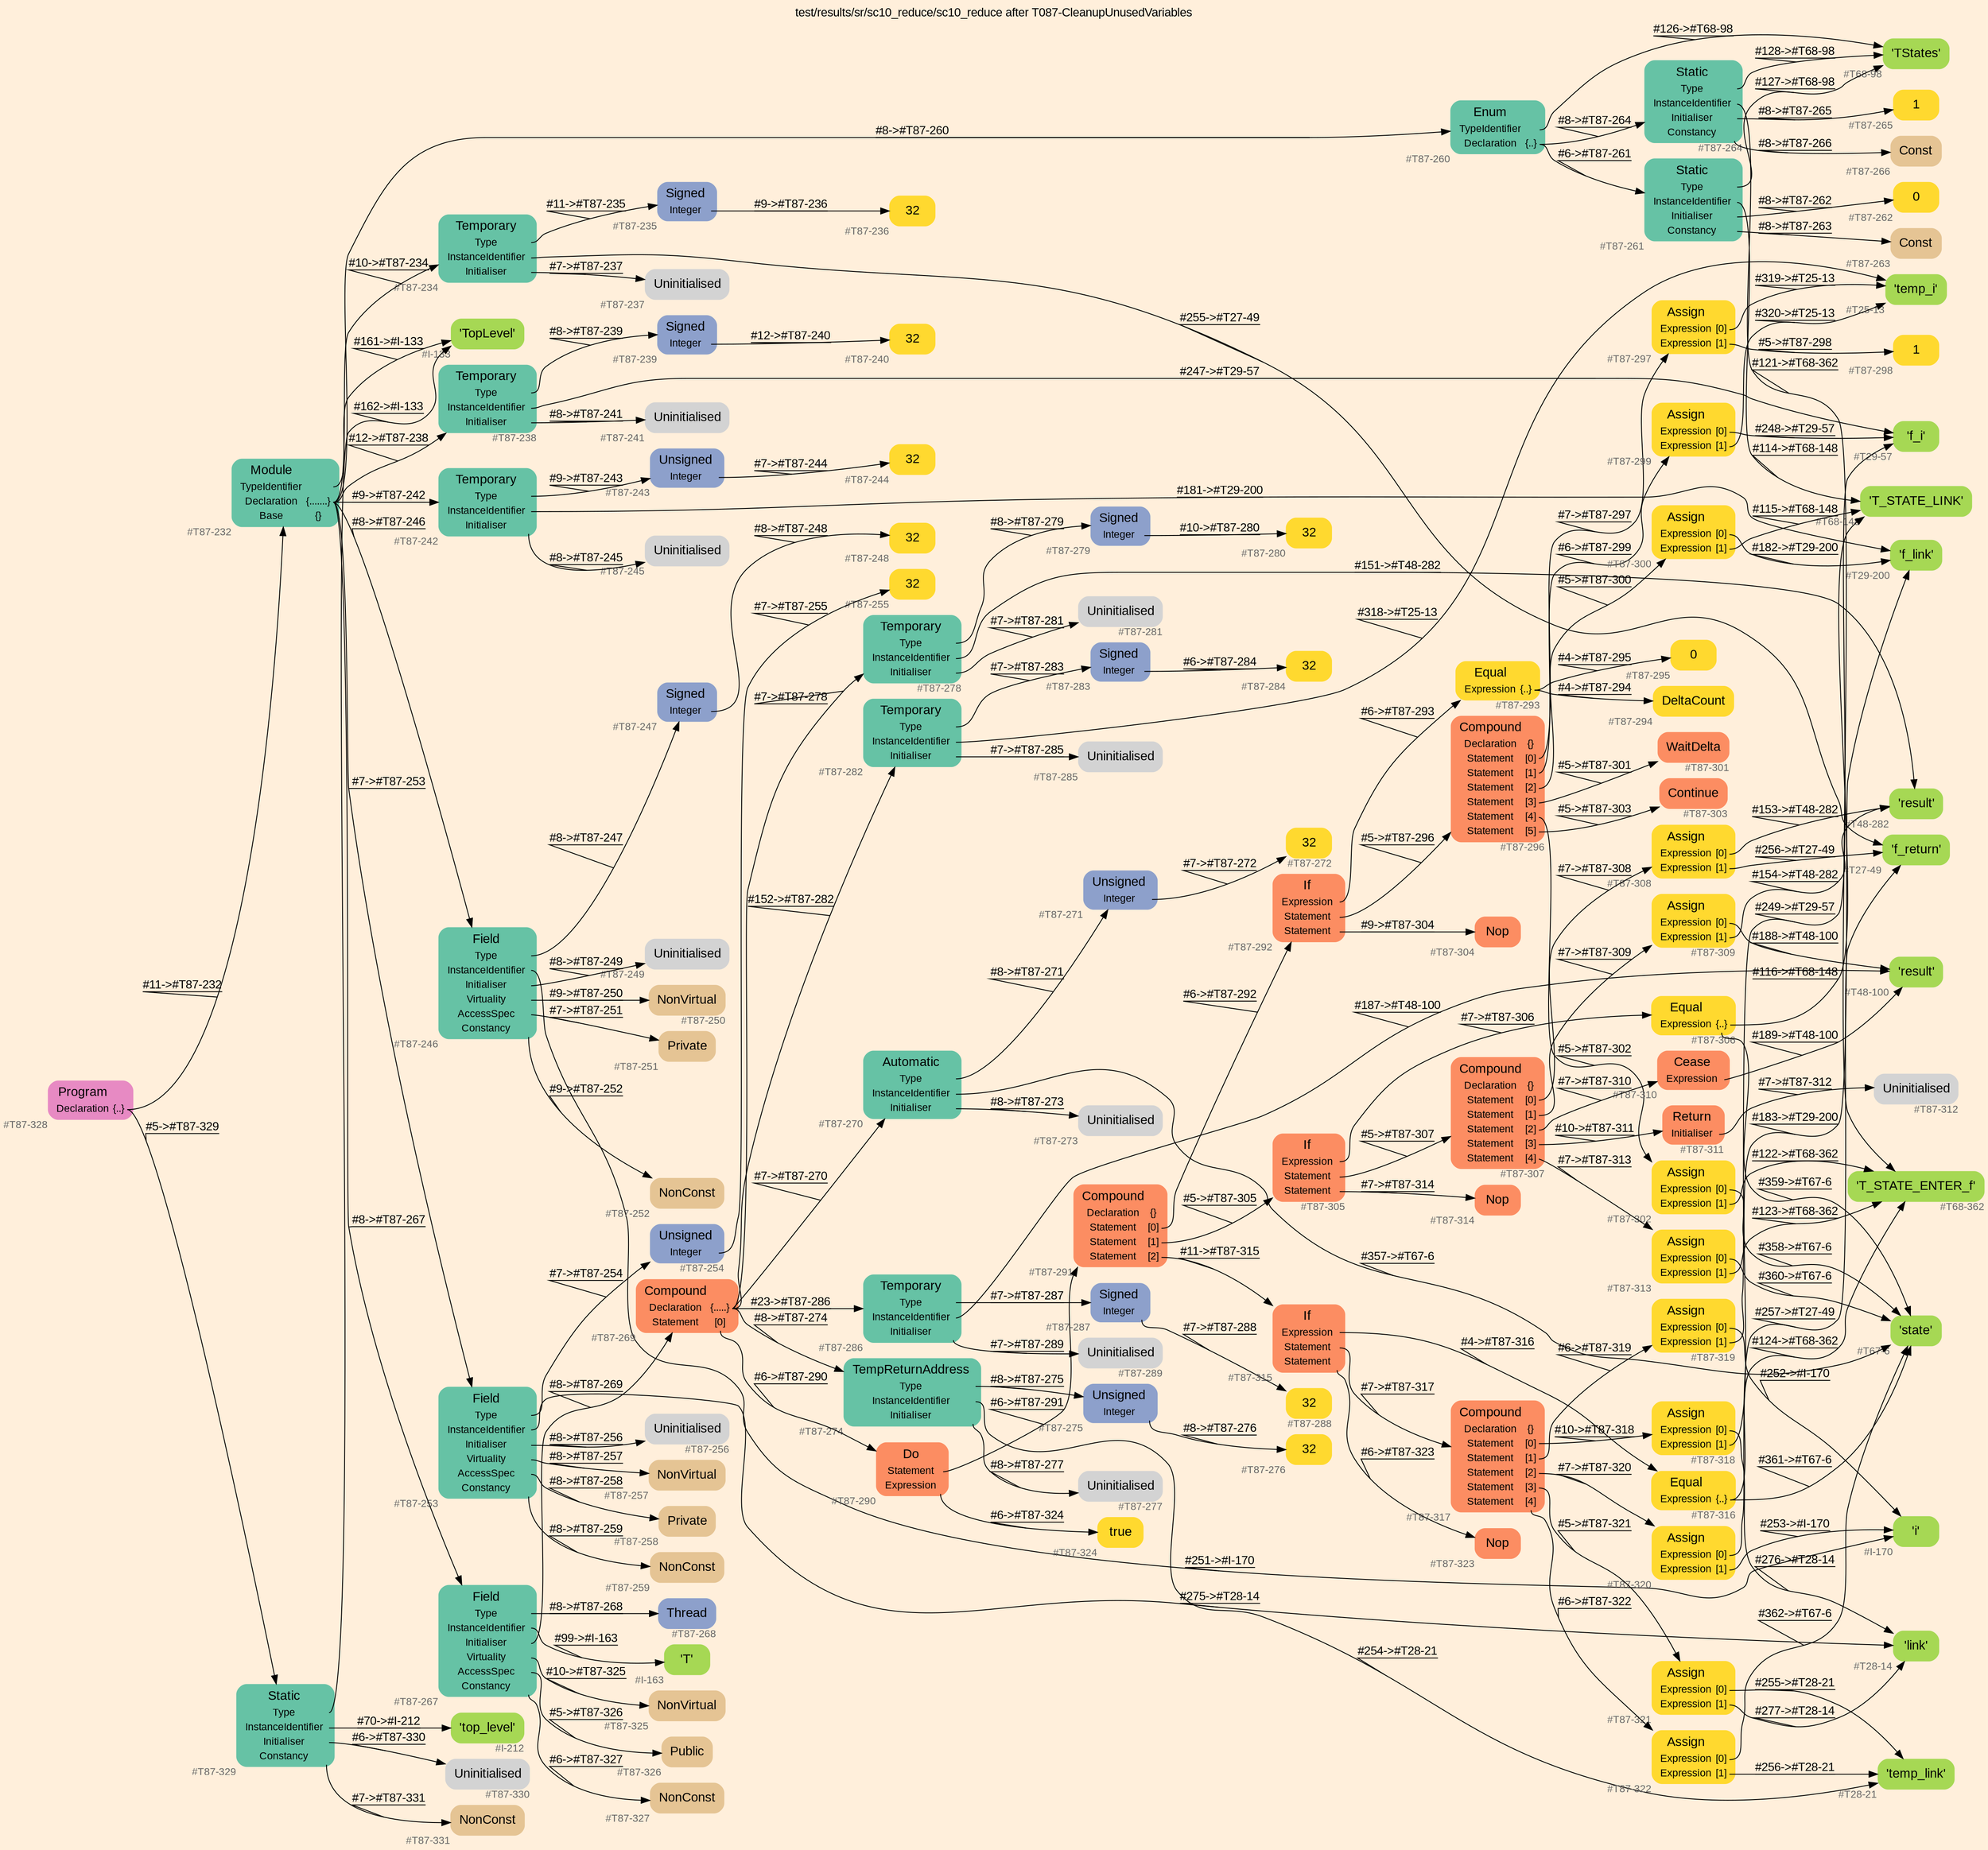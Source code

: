 digraph "test/results/sr/sc10_reduce/sc10_reduce after T087-CleanupUnusedVariables" {
label = "test/results/sr/sc10_reduce/sc10_reduce after T087-CleanupUnusedVariables"
labelloc = t
graph [
    rankdir = "LR"
    ranksep = 0.3
    bgcolor = antiquewhite1
    color = black
    fontcolor = black
    fontname = "Arial"
];
node [
    fontname = "Arial"
];
edge [
    fontname = "Arial"
];

// -------------------- node figure --------------------
// -------- block #T87-328 ----------
"#T87-328" [
    fillcolor = "/set28/4"
    xlabel = "#T87-328"
    fontsize = "12"
    fontcolor = grey40
    shape = "plaintext"
    label = <<TABLE BORDER="0" CELLBORDER="0" CELLSPACING="0">
     <TR><TD><FONT COLOR="black" POINT-SIZE="15">Program</FONT></TD></TR>
     <TR><TD><FONT COLOR="black" POINT-SIZE="12">Declaration</FONT></TD><TD PORT="port0"><FONT COLOR="black" POINT-SIZE="12">{..}</FONT></TD></TR>
    </TABLE>>
    style = "rounded,filled"
];

// -------- block #T87-232 ----------
"#T87-232" [
    fillcolor = "/set28/1"
    xlabel = "#T87-232"
    fontsize = "12"
    fontcolor = grey40
    shape = "plaintext"
    label = <<TABLE BORDER="0" CELLBORDER="0" CELLSPACING="0">
     <TR><TD><FONT COLOR="black" POINT-SIZE="15">Module</FONT></TD></TR>
     <TR><TD><FONT COLOR="black" POINT-SIZE="12">TypeIdentifier</FONT></TD><TD PORT="port0"></TD></TR>
     <TR><TD><FONT COLOR="black" POINT-SIZE="12">Declaration</FONT></TD><TD PORT="port1"><FONT COLOR="black" POINT-SIZE="12">{.......}</FONT></TD></TR>
     <TR><TD><FONT COLOR="black" POINT-SIZE="12">Base</FONT></TD><TD PORT="port2"><FONT COLOR="black" POINT-SIZE="12">{}</FONT></TD></TR>
    </TABLE>>
    style = "rounded,filled"
];

// -------- block #I-133 ----------
"#I-133" [
    fillcolor = "/set28/5"
    xlabel = "#I-133"
    fontsize = "12"
    fontcolor = grey40
    shape = "plaintext"
    label = <<TABLE BORDER="0" CELLBORDER="0" CELLSPACING="0">
     <TR><TD><FONT COLOR="black" POINT-SIZE="15">'TopLevel'</FONT></TD></TR>
    </TABLE>>
    style = "rounded,filled"
];

// -------- block #T87-234 ----------
"#T87-234" [
    fillcolor = "/set28/1"
    xlabel = "#T87-234"
    fontsize = "12"
    fontcolor = grey40
    shape = "plaintext"
    label = <<TABLE BORDER="0" CELLBORDER="0" CELLSPACING="0">
     <TR><TD><FONT COLOR="black" POINT-SIZE="15">Temporary</FONT></TD></TR>
     <TR><TD><FONT COLOR="black" POINT-SIZE="12">Type</FONT></TD><TD PORT="port0"></TD></TR>
     <TR><TD><FONT COLOR="black" POINT-SIZE="12">InstanceIdentifier</FONT></TD><TD PORT="port1"></TD></TR>
     <TR><TD><FONT COLOR="black" POINT-SIZE="12">Initialiser</FONT></TD><TD PORT="port2"></TD></TR>
    </TABLE>>
    style = "rounded,filled"
];

// -------- block #T87-235 ----------
"#T87-235" [
    fillcolor = "/set28/3"
    xlabel = "#T87-235"
    fontsize = "12"
    fontcolor = grey40
    shape = "plaintext"
    label = <<TABLE BORDER="0" CELLBORDER="0" CELLSPACING="0">
     <TR><TD><FONT COLOR="black" POINT-SIZE="15">Signed</FONT></TD></TR>
     <TR><TD><FONT COLOR="black" POINT-SIZE="12">Integer</FONT></TD><TD PORT="port0"></TD></TR>
    </TABLE>>
    style = "rounded,filled"
];

// -------- block #T87-236 ----------
"#T87-236" [
    fillcolor = "/set28/6"
    xlabel = "#T87-236"
    fontsize = "12"
    fontcolor = grey40
    shape = "plaintext"
    label = <<TABLE BORDER="0" CELLBORDER="0" CELLSPACING="0">
     <TR><TD><FONT COLOR="black" POINT-SIZE="15">32</FONT></TD></TR>
    </TABLE>>
    style = "rounded,filled"
];

// -------- block #T27-49 ----------
"#T27-49" [
    fillcolor = "/set28/5"
    xlabel = "#T27-49"
    fontsize = "12"
    fontcolor = grey40
    shape = "plaintext"
    label = <<TABLE BORDER="0" CELLBORDER="0" CELLSPACING="0">
     <TR><TD><FONT COLOR="black" POINT-SIZE="15">'f_return'</FONT></TD></TR>
    </TABLE>>
    style = "rounded,filled"
];

// -------- block #T87-237 ----------
"#T87-237" [
    xlabel = "#T87-237"
    fontsize = "12"
    fontcolor = grey40
    shape = "plaintext"
    label = <<TABLE BORDER="0" CELLBORDER="0" CELLSPACING="0">
     <TR><TD><FONT COLOR="black" POINT-SIZE="15">Uninitialised</FONT></TD></TR>
    </TABLE>>
    style = "rounded,filled"
];

// -------- block #T87-238 ----------
"#T87-238" [
    fillcolor = "/set28/1"
    xlabel = "#T87-238"
    fontsize = "12"
    fontcolor = grey40
    shape = "plaintext"
    label = <<TABLE BORDER="0" CELLBORDER="0" CELLSPACING="0">
     <TR><TD><FONT COLOR="black" POINT-SIZE="15">Temporary</FONT></TD></TR>
     <TR><TD><FONT COLOR="black" POINT-SIZE="12">Type</FONT></TD><TD PORT="port0"></TD></TR>
     <TR><TD><FONT COLOR="black" POINT-SIZE="12">InstanceIdentifier</FONT></TD><TD PORT="port1"></TD></TR>
     <TR><TD><FONT COLOR="black" POINT-SIZE="12">Initialiser</FONT></TD><TD PORT="port2"></TD></TR>
    </TABLE>>
    style = "rounded,filled"
];

// -------- block #T87-239 ----------
"#T87-239" [
    fillcolor = "/set28/3"
    xlabel = "#T87-239"
    fontsize = "12"
    fontcolor = grey40
    shape = "plaintext"
    label = <<TABLE BORDER="0" CELLBORDER="0" CELLSPACING="0">
     <TR><TD><FONT COLOR="black" POINT-SIZE="15">Signed</FONT></TD></TR>
     <TR><TD><FONT COLOR="black" POINT-SIZE="12">Integer</FONT></TD><TD PORT="port0"></TD></TR>
    </TABLE>>
    style = "rounded,filled"
];

// -------- block #T87-240 ----------
"#T87-240" [
    fillcolor = "/set28/6"
    xlabel = "#T87-240"
    fontsize = "12"
    fontcolor = grey40
    shape = "plaintext"
    label = <<TABLE BORDER="0" CELLBORDER="0" CELLSPACING="0">
     <TR><TD><FONT COLOR="black" POINT-SIZE="15">32</FONT></TD></TR>
    </TABLE>>
    style = "rounded,filled"
];

// -------- block #T29-57 ----------
"#T29-57" [
    fillcolor = "/set28/5"
    xlabel = "#T29-57"
    fontsize = "12"
    fontcolor = grey40
    shape = "plaintext"
    label = <<TABLE BORDER="0" CELLBORDER="0" CELLSPACING="0">
     <TR><TD><FONT COLOR="black" POINT-SIZE="15">'f_i'</FONT></TD></TR>
    </TABLE>>
    style = "rounded,filled"
];

// -------- block #T87-241 ----------
"#T87-241" [
    xlabel = "#T87-241"
    fontsize = "12"
    fontcolor = grey40
    shape = "plaintext"
    label = <<TABLE BORDER="0" CELLBORDER="0" CELLSPACING="0">
     <TR><TD><FONT COLOR="black" POINT-SIZE="15">Uninitialised</FONT></TD></TR>
    </TABLE>>
    style = "rounded,filled"
];

// -------- block #T87-242 ----------
"#T87-242" [
    fillcolor = "/set28/1"
    xlabel = "#T87-242"
    fontsize = "12"
    fontcolor = grey40
    shape = "plaintext"
    label = <<TABLE BORDER="0" CELLBORDER="0" CELLSPACING="0">
     <TR><TD><FONT COLOR="black" POINT-SIZE="15">Temporary</FONT></TD></TR>
     <TR><TD><FONT COLOR="black" POINT-SIZE="12">Type</FONT></TD><TD PORT="port0"></TD></TR>
     <TR><TD><FONT COLOR="black" POINT-SIZE="12">InstanceIdentifier</FONT></TD><TD PORT="port1"></TD></TR>
     <TR><TD><FONT COLOR="black" POINT-SIZE="12">Initialiser</FONT></TD><TD PORT="port2"></TD></TR>
    </TABLE>>
    style = "rounded,filled"
];

// -------- block #T87-243 ----------
"#T87-243" [
    fillcolor = "/set28/3"
    xlabel = "#T87-243"
    fontsize = "12"
    fontcolor = grey40
    shape = "plaintext"
    label = <<TABLE BORDER="0" CELLBORDER="0" CELLSPACING="0">
     <TR><TD><FONT COLOR="black" POINT-SIZE="15">Unsigned</FONT></TD></TR>
     <TR><TD><FONT COLOR="black" POINT-SIZE="12">Integer</FONT></TD><TD PORT="port0"></TD></TR>
    </TABLE>>
    style = "rounded,filled"
];

// -------- block #T87-244 ----------
"#T87-244" [
    fillcolor = "/set28/6"
    xlabel = "#T87-244"
    fontsize = "12"
    fontcolor = grey40
    shape = "plaintext"
    label = <<TABLE BORDER="0" CELLBORDER="0" CELLSPACING="0">
     <TR><TD><FONT COLOR="black" POINT-SIZE="15">32</FONT></TD></TR>
    </TABLE>>
    style = "rounded,filled"
];

// -------- block #T29-200 ----------
"#T29-200" [
    fillcolor = "/set28/5"
    xlabel = "#T29-200"
    fontsize = "12"
    fontcolor = grey40
    shape = "plaintext"
    label = <<TABLE BORDER="0" CELLBORDER="0" CELLSPACING="0">
     <TR><TD><FONT COLOR="black" POINT-SIZE="15">'f_link'</FONT></TD></TR>
    </TABLE>>
    style = "rounded,filled"
];

// -------- block #T87-245 ----------
"#T87-245" [
    xlabel = "#T87-245"
    fontsize = "12"
    fontcolor = grey40
    shape = "plaintext"
    label = <<TABLE BORDER="0" CELLBORDER="0" CELLSPACING="0">
     <TR><TD><FONT COLOR="black" POINT-SIZE="15">Uninitialised</FONT></TD></TR>
    </TABLE>>
    style = "rounded,filled"
];

// -------- block #T87-246 ----------
"#T87-246" [
    fillcolor = "/set28/1"
    xlabel = "#T87-246"
    fontsize = "12"
    fontcolor = grey40
    shape = "plaintext"
    label = <<TABLE BORDER="0" CELLBORDER="0" CELLSPACING="0">
     <TR><TD><FONT COLOR="black" POINT-SIZE="15">Field</FONT></TD></TR>
     <TR><TD><FONT COLOR="black" POINT-SIZE="12">Type</FONT></TD><TD PORT="port0"></TD></TR>
     <TR><TD><FONT COLOR="black" POINT-SIZE="12">InstanceIdentifier</FONT></TD><TD PORT="port1"></TD></TR>
     <TR><TD><FONT COLOR="black" POINT-SIZE="12">Initialiser</FONT></TD><TD PORT="port2"></TD></TR>
     <TR><TD><FONT COLOR="black" POINT-SIZE="12">Virtuality</FONT></TD><TD PORT="port3"></TD></TR>
     <TR><TD><FONT COLOR="black" POINT-SIZE="12">AccessSpec</FONT></TD><TD PORT="port4"></TD></TR>
     <TR><TD><FONT COLOR="black" POINT-SIZE="12">Constancy</FONT></TD><TD PORT="port5"></TD></TR>
    </TABLE>>
    style = "rounded,filled"
];

// -------- block #T87-247 ----------
"#T87-247" [
    fillcolor = "/set28/3"
    xlabel = "#T87-247"
    fontsize = "12"
    fontcolor = grey40
    shape = "plaintext"
    label = <<TABLE BORDER="0" CELLBORDER="0" CELLSPACING="0">
     <TR><TD><FONT COLOR="black" POINT-SIZE="15">Signed</FONT></TD></TR>
     <TR><TD><FONT COLOR="black" POINT-SIZE="12">Integer</FONT></TD><TD PORT="port0"></TD></TR>
    </TABLE>>
    style = "rounded,filled"
];

// -------- block #T87-248 ----------
"#T87-248" [
    fillcolor = "/set28/6"
    xlabel = "#T87-248"
    fontsize = "12"
    fontcolor = grey40
    shape = "plaintext"
    label = <<TABLE BORDER="0" CELLBORDER="0" CELLSPACING="0">
     <TR><TD><FONT COLOR="black" POINT-SIZE="15">32</FONT></TD></TR>
    </TABLE>>
    style = "rounded,filled"
];

// -------- block #I-170 ----------
"#I-170" [
    fillcolor = "/set28/5"
    xlabel = "#I-170"
    fontsize = "12"
    fontcolor = grey40
    shape = "plaintext"
    label = <<TABLE BORDER="0" CELLBORDER="0" CELLSPACING="0">
     <TR><TD><FONT COLOR="black" POINT-SIZE="15">'i'</FONT></TD></TR>
    </TABLE>>
    style = "rounded,filled"
];

// -------- block #T87-249 ----------
"#T87-249" [
    xlabel = "#T87-249"
    fontsize = "12"
    fontcolor = grey40
    shape = "plaintext"
    label = <<TABLE BORDER="0" CELLBORDER="0" CELLSPACING="0">
     <TR><TD><FONT COLOR="black" POINT-SIZE="15">Uninitialised</FONT></TD></TR>
    </TABLE>>
    style = "rounded,filled"
];

// -------- block #T87-250 ----------
"#T87-250" [
    fillcolor = "/set28/7"
    xlabel = "#T87-250"
    fontsize = "12"
    fontcolor = grey40
    shape = "plaintext"
    label = <<TABLE BORDER="0" CELLBORDER="0" CELLSPACING="0">
     <TR><TD><FONT COLOR="black" POINT-SIZE="15">NonVirtual</FONT></TD></TR>
    </TABLE>>
    style = "rounded,filled"
];

// -------- block #T87-251 ----------
"#T87-251" [
    fillcolor = "/set28/7"
    xlabel = "#T87-251"
    fontsize = "12"
    fontcolor = grey40
    shape = "plaintext"
    label = <<TABLE BORDER="0" CELLBORDER="0" CELLSPACING="0">
     <TR><TD><FONT COLOR="black" POINT-SIZE="15">Private</FONT></TD></TR>
    </TABLE>>
    style = "rounded,filled"
];

// -------- block #T87-252 ----------
"#T87-252" [
    fillcolor = "/set28/7"
    xlabel = "#T87-252"
    fontsize = "12"
    fontcolor = grey40
    shape = "plaintext"
    label = <<TABLE BORDER="0" CELLBORDER="0" CELLSPACING="0">
     <TR><TD><FONT COLOR="black" POINT-SIZE="15">NonConst</FONT></TD></TR>
    </TABLE>>
    style = "rounded,filled"
];

// -------- block #T87-253 ----------
"#T87-253" [
    fillcolor = "/set28/1"
    xlabel = "#T87-253"
    fontsize = "12"
    fontcolor = grey40
    shape = "plaintext"
    label = <<TABLE BORDER="0" CELLBORDER="0" CELLSPACING="0">
     <TR><TD><FONT COLOR="black" POINT-SIZE="15">Field</FONT></TD></TR>
     <TR><TD><FONT COLOR="black" POINT-SIZE="12">Type</FONT></TD><TD PORT="port0"></TD></TR>
     <TR><TD><FONT COLOR="black" POINT-SIZE="12">InstanceIdentifier</FONT></TD><TD PORT="port1"></TD></TR>
     <TR><TD><FONT COLOR="black" POINT-SIZE="12">Initialiser</FONT></TD><TD PORT="port2"></TD></TR>
     <TR><TD><FONT COLOR="black" POINT-SIZE="12">Virtuality</FONT></TD><TD PORT="port3"></TD></TR>
     <TR><TD><FONT COLOR="black" POINT-SIZE="12">AccessSpec</FONT></TD><TD PORT="port4"></TD></TR>
     <TR><TD><FONT COLOR="black" POINT-SIZE="12">Constancy</FONT></TD><TD PORT="port5"></TD></TR>
    </TABLE>>
    style = "rounded,filled"
];

// -------- block #T87-254 ----------
"#T87-254" [
    fillcolor = "/set28/3"
    xlabel = "#T87-254"
    fontsize = "12"
    fontcolor = grey40
    shape = "plaintext"
    label = <<TABLE BORDER="0" CELLBORDER="0" CELLSPACING="0">
     <TR><TD><FONT COLOR="black" POINT-SIZE="15">Unsigned</FONT></TD></TR>
     <TR><TD><FONT COLOR="black" POINT-SIZE="12">Integer</FONT></TD><TD PORT="port0"></TD></TR>
    </TABLE>>
    style = "rounded,filled"
];

// -------- block #T87-255 ----------
"#T87-255" [
    fillcolor = "/set28/6"
    xlabel = "#T87-255"
    fontsize = "12"
    fontcolor = grey40
    shape = "plaintext"
    label = <<TABLE BORDER="0" CELLBORDER="0" CELLSPACING="0">
     <TR><TD><FONT COLOR="black" POINT-SIZE="15">32</FONT></TD></TR>
    </TABLE>>
    style = "rounded,filled"
];

// -------- block #T28-14 ----------
"#T28-14" [
    fillcolor = "/set28/5"
    xlabel = "#T28-14"
    fontsize = "12"
    fontcolor = grey40
    shape = "plaintext"
    label = <<TABLE BORDER="0" CELLBORDER="0" CELLSPACING="0">
     <TR><TD><FONT COLOR="black" POINT-SIZE="15">'link'</FONT></TD></TR>
    </TABLE>>
    style = "rounded,filled"
];

// -------- block #T87-256 ----------
"#T87-256" [
    xlabel = "#T87-256"
    fontsize = "12"
    fontcolor = grey40
    shape = "plaintext"
    label = <<TABLE BORDER="0" CELLBORDER="0" CELLSPACING="0">
     <TR><TD><FONT COLOR="black" POINT-SIZE="15">Uninitialised</FONT></TD></TR>
    </TABLE>>
    style = "rounded,filled"
];

// -------- block #T87-257 ----------
"#T87-257" [
    fillcolor = "/set28/7"
    xlabel = "#T87-257"
    fontsize = "12"
    fontcolor = grey40
    shape = "plaintext"
    label = <<TABLE BORDER="0" CELLBORDER="0" CELLSPACING="0">
     <TR><TD><FONT COLOR="black" POINT-SIZE="15">NonVirtual</FONT></TD></TR>
    </TABLE>>
    style = "rounded,filled"
];

// -------- block #T87-258 ----------
"#T87-258" [
    fillcolor = "/set28/7"
    xlabel = "#T87-258"
    fontsize = "12"
    fontcolor = grey40
    shape = "plaintext"
    label = <<TABLE BORDER="0" CELLBORDER="0" CELLSPACING="0">
     <TR><TD><FONT COLOR="black" POINT-SIZE="15">Private</FONT></TD></TR>
    </TABLE>>
    style = "rounded,filled"
];

// -------- block #T87-259 ----------
"#T87-259" [
    fillcolor = "/set28/7"
    xlabel = "#T87-259"
    fontsize = "12"
    fontcolor = grey40
    shape = "plaintext"
    label = <<TABLE BORDER="0" CELLBORDER="0" CELLSPACING="0">
     <TR><TD><FONT COLOR="black" POINT-SIZE="15">NonConst</FONT></TD></TR>
    </TABLE>>
    style = "rounded,filled"
];

// -------- block #T87-260 ----------
"#T87-260" [
    fillcolor = "/set28/1"
    xlabel = "#T87-260"
    fontsize = "12"
    fontcolor = grey40
    shape = "plaintext"
    label = <<TABLE BORDER="0" CELLBORDER="0" CELLSPACING="0">
     <TR><TD><FONT COLOR="black" POINT-SIZE="15">Enum</FONT></TD></TR>
     <TR><TD><FONT COLOR="black" POINT-SIZE="12">TypeIdentifier</FONT></TD><TD PORT="port0"></TD></TR>
     <TR><TD><FONT COLOR="black" POINT-SIZE="12">Declaration</FONT></TD><TD PORT="port1"><FONT COLOR="black" POINT-SIZE="12">{..}</FONT></TD></TR>
    </TABLE>>
    style = "rounded,filled"
];

// -------- block #T68-98 ----------
"#T68-98" [
    fillcolor = "/set28/5"
    xlabel = "#T68-98"
    fontsize = "12"
    fontcolor = grey40
    shape = "plaintext"
    label = <<TABLE BORDER="0" CELLBORDER="0" CELLSPACING="0">
     <TR><TD><FONT COLOR="black" POINT-SIZE="15">'TStates'</FONT></TD></TR>
    </TABLE>>
    style = "rounded,filled"
];

// -------- block #T87-261 ----------
"#T87-261" [
    fillcolor = "/set28/1"
    xlabel = "#T87-261"
    fontsize = "12"
    fontcolor = grey40
    shape = "plaintext"
    label = <<TABLE BORDER="0" CELLBORDER="0" CELLSPACING="0">
     <TR><TD><FONT COLOR="black" POINT-SIZE="15">Static</FONT></TD></TR>
     <TR><TD><FONT COLOR="black" POINT-SIZE="12">Type</FONT></TD><TD PORT="port0"></TD></TR>
     <TR><TD><FONT COLOR="black" POINT-SIZE="12">InstanceIdentifier</FONT></TD><TD PORT="port1"></TD></TR>
     <TR><TD><FONT COLOR="black" POINT-SIZE="12">Initialiser</FONT></TD><TD PORT="port2"></TD></TR>
     <TR><TD><FONT COLOR="black" POINT-SIZE="12">Constancy</FONT></TD><TD PORT="port3"></TD></TR>
    </TABLE>>
    style = "rounded,filled"
];

// -------- block #T68-148 ----------
"#T68-148" [
    fillcolor = "/set28/5"
    xlabel = "#T68-148"
    fontsize = "12"
    fontcolor = grey40
    shape = "plaintext"
    label = <<TABLE BORDER="0" CELLBORDER="0" CELLSPACING="0">
     <TR><TD><FONT COLOR="black" POINT-SIZE="15">'T_STATE_LINK'</FONT></TD></TR>
    </TABLE>>
    style = "rounded,filled"
];

// -------- block #T87-262 ----------
"#T87-262" [
    fillcolor = "/set28/6"
    xlabel = "#T87-262"
    fontsize = "12"
    fontcolor = grey40
    shape = "plaintext"
    label = <<TABLE BORDER="0" CELLBORDER="0" CELLSPACING="0">
     <TR><TD><FONT COLOR="black" POINT-SIZE="15">0</FONT></TD></TR>
    </TABLE>>
    style = "rounded,filled"
];

// -------- block #T87-263 ----------
"#T87-263" [
    fillcolor = "/set28/7"
    xlabel = "#T87-263"
    fontsize = "12"
    fontcolor = grey40
    shape = "plaintext"
    label = <<TABLE BORDER="0" CELLBORDER="0" CELLSPACING="0">
     <TR><TD><FONT COLOR="black" POINT-SIZE="15">Const</FONT></TD></TR>
    </TABLE>>
    style = "rounded,filled"
];

// -------- block #T87-264 ----------
"#T87-264" [
    fillcolor = "/set28/1"
    xlabel = "#T87-264"
    fontsize = "12"
    fontcolor = grey40
    shape = "plaintext"
    label = <<TABLE BORDER="0" CELLBORDER="0" CELLSPACING="0">
     <TR><TD><FONT COLOR="black" POINT-SIZE="15">Static</FONT></TD></TR>
     <TR><TD><FONT COLOR="black" POINT-SIZE="12">Type</FONT></TD><TD PORT="port0"></TD></TR>
     <TR><TD><FONT COLOR="black" POINT-SIZE="12">InstanceIdentifier</FONT></TD><TD PORT="port1"></TD></TR>
     <TR><TD><FONT COLOR="black" POINT-SIZE="12">Initialiser</FONT></TD><TD PORT="port2"></TD></TR>
     <TR><TD><FONT COLOR="black" POINT-SIZE="12">Constancy</FONT></TD><TD PORT="port3"></TD></TR>
    </TABLE>>
    style = "rounded,filled"
];

// -------- block #T68-362 ----------
"#T68-362" [
    fillcolor = "/set28/5"
    xlabel = "#T68-362"
    fontsize = "12"
    fontcolor = grey40
    shape = "plaintext"
    label = <<TABLE BORDER="0" CELLBORDER="0" CELLSPACING="0">
     <TR><TD><FONT COLOR="black" POINT-SIZE="15">'T_STATE_ENTER_f'</FONT></TD></TR>
    </TABLE>>
    style = "rounded,filled"
];

// -------- block #T87-265 ----------
"#T87-265" [
    fillcolor = "/set28/6"
    xlabel = "#T87-265"
    fontsize = "12"
    fontcolor = grey40
    shape = "plaintext"
    label = <<TABLE BORDER="0" CELLBORDER="0" CELLSPACING="0">
     <TR><TD><FONT COLOR="black" POINT-SIZE="15">1</FONT></TD></TR>
    </TABLE>>
    style = "rounded,filled"
];

// -------- block #T87-266 ----------
"#T87-266" [
    fillcolor = "/set28/7"
    xlabel = "#T87-266"
    fontsize = "12"
    fontcolor = grey40
    shape = "plaintext"
    label = <<TABLE BORDER="0" CELLBORDER="0" CELLSPACING="0">
     <TR><TD><FONT COLOR="black" POINT-SIZE="15">Const</FONT></TD></TR>
    </TABLE>>
    style = "rounded,filled"
];

// -------- block #T87-267 ----------
"#T87-267" [
    fillcolor = "/set28/1"
    xlabel = "#T87-267"
    fontsize = "12"
    fontcolor = grey40
    shape = "plaintext"
    label = <<TABLE BORDER="0" CELLBORDER="0" CELLSPACING="0">
     <TR><TD><FONT COLOR="black" POINT-SIZE="15">Field</FONT></TD></TR>
     <TR><TD><FONT COLOR="black" POINT-SIZE="12">Type</FONT></TD><TD PORT="port0"></TD></TR>
     <TR><TD><FONT COLOR="black" POINT-SIZE="12">InstanceIdentifier</FONT></TD><TD PORT="port1"></TD></TR>
     <TR><TD><FONT COLOR="black" POINT-SIZE="12">Initialiser</FONT></TD><TD PORT="port2"></TD></TR>
     <TR><TD><FONT COLOR="black" POINT-SIZE="12">Virtuality</FONT></TD><TD PORT="port3"></TD></TR>
     <TR><TD><FONT COLOR="black" POINT-SIZE="12">AccessSpec</FONT></TD><TD PORT="port4"></TD></TR>
     <TR><TD><FONT COLOR="black" POINT-SIZE="12">Constancy</FONT></TD><TD PORT="port5"></TD></TR>
    </TABLE>>
    style = "rounded,filled"
];

// -------- block #T87-268 ----------
"#T87-268" [
    fillcolor = "/set28/3"
    xlabel = "#T87-268"
    fontsize = "12"
    fontcolor = grey40
    shape = "plaintext"
    label = <<TABLE BORDER="0" CELLBORDER="0" CELLSPACING="0">
     <TR><TD><FONT COLOR="black" POINT-SIZE="15">Thread</FONT></TD></TR>
    </TABLE>>
    style = "rounded,filled"
];

// -------- block #I-163 ----------
"#I-163" [
    fillcolor = "/set28/5"
    xlabel = "#I-163"
    fontsize = "12"
    fontcolor = grey40
    shape = "plaintext"
    label = <<TABLE BORDER="0" CELLBORDER="0" CELLSPACING="0">
     <TR><TD><FONT COLOR="black" POINT-SIZE="15">'T'</FONT></TD></TR>
    </TABLE>>
    style = "rounded,filled"
];

// -------- block #T87-269 ----------
"#T87-269" [
    fillcolor = "/set28/2"
    xlabel = "#T87-269"
    fontsize = "12"
    fontcolor = grey40
    shape = "plaintext"
    label = <<TABLE BORDER="0" CELLBORDER="0" CELLSPACING="0">
     <TR><TD><FONT COLOR="black" POINT-SIZE="15">Compound</FONT></TD></TR>
     <TR><TD><FONT COLOR="black" POINT-SIZE="12">Declaration</FONT></TD><TD PORT="port0"><FONT COLOR="black" POINT-SIZE="12">{.....}</FONT></TD></TR>
     <TR><TD><FONT COLOR="black" POINT-SIZE="12">Statement</FONT></TD><TD PORT="port1"><FONT COLOR="black" POINT-SIZE="12">[0]</FONT></TD></TR>
    </TABLE>>
    style = "rounded,filled"
];

// -------- block #T87-270 ----------
"#T87-270" [
    fillcolor = "/set28/1"
    xlabel = "#T87-270"
    fontsize = "12"
    fontcolor = grey40
    shape = "plaintext"
    label = <<TABLE BORDER="0" CELLBORDER="0" CELLSPACING="0">
     <TR><TD><FONT COLOR="black" POINT-SIZE="15">Automatic</FONT></TD></TR>
     <TR><TD><FONT COLOR="black" POINT-SIZE="12">Type</FONT></TD><TD PORT="port0"></TD></TR>
     <TR><TD><FONT COLOR="black" POINT-SIZE="12">InstanceIdentifier</FONT></TD><TD PORT="port1"></TD></TR>
     <TR><TD><FONT COLOR="black" POINT-SIZE="12">Initialiser</FONT></TD><TD PORT="port2"></TD></TR>
    </TABLE>>
    style = "rounded,filled"
];

// -------- block #T87-271 ----------
"#T87-271" [
    fillcolor = "/set28/3"
    xlabel = "#T87-271"
    fontsize = "12"
    fontcolor = grey40
    shape = "plaintext"
    label = <<TABLE BORDER="0" CELLBORDER="0" CELLSPACING="0">
     <TR><TD><FONT COLOR="black" POINT-SIZE="15">Unsigned</FONT></TD></TR>
     <TR><TD><FONT COLOR="black" POINT-SIZE="12">Integer</FONT></TD><TD PORT="port0"></TD></TR>
    </TABLE>>
    style = "rounded,filled"
];

// -------- block #T87-272 ----------
"#T87-272" [
    fillcolor = "/set28/6"
    xlabel = "#T87-272"
    fontsize = "12"
    fontcolor = grey40
    shape = "plaintext"
    label = <<TABLE BORDER="0" CELLBORDER="0" CELLSPACING="0">
     <TR><TD><FONT COLOR="black" POINT-SIZE="15">32</FONT></TD></TR>
    </TABLE>>
    style = "rounded,filled"
];

// -------- block #T67-6 ----------
"#T67-6" [
    fillcolor = "/set28/5"
    xlabel = "#T67-6"
    fontsize = "12"
    fontcolor = grey40
    shape = "plaintext"
    label = <<TABLE BORDER="0" CELLBORDER="0" CELLSPACING="0">
     <TR><TD><FONT COLOR="black" POINT-SIZE="15">'state'</FONT></TD></TR>
    </TABLE>>
    style = "rounded,filled"
];

// -------- block #T87-273 ----------
"#T87-273" [
    xlabel = "#T87-273"
    fontsize = "12"
    fontcolor = grey40
    shape = "plaintext"
    label = <<TABLE BORDER="0" CELLBORDER="0" CELLSPACING="0">
     <TR><TD><FONT COLOR="black" POINT-SIZE="15">Uninitialised</FONT></TD></TR>
    </TABLE>>
    style = "rounded,filled"
];

// -------- block #T87-274 ----------
"#T87-274" [
    fillcolor = "/set28/1"
    xlabel = "#T87-274"
    fontsize = "12"
    fontcolor = grey40
    shape = "plaintext"
    label = <<TABLE BORDER="0" CELLBORDER="0" CELLSPACING="0">
     <TR><TD><FONT COLOR="black" POINT-SIZE="15">TempReturnAddress</FONT></TD></TR>
     <TR><TD><FONT COLOR="black" POINT-SIZE="12">Type</FONT></TD><TD PORT="port0"></TD></TR>
     <TR><TD><FONT COLOR="black" POINT-SIZE="12">InstanceIdentifier</FONT></TD><TD PORT="port1"></TD></TR>
     <TR><TD><FONT COLOR="black" POINT-SIZE="12">Initialiser</FONT></TD><TD PORT="port2"></TD></TR>
    </TABLE>>
    style = "rounded,filled"
];

// -------- block #T87-275 ----------
"#T87-275" [
    fillcolor = "/set28/3"
    xlabel = "#T87-275"
    fontsize = "12"
    fontcolor = grey40
    shape = "plaintext"
    label = <<TABLE BORDER="0" CELLBORDER="0" CELLSPACING="0">
     <TR><TD><FONT COLOR="black" POINT-SIZE="15">Unsigned</FONT></TD></TR>
     <TR><TD><FONT COLOR="black" POINT-SIZE="12">Integer</FONT></TD><TD PORT="port0"></TD></TR>
    </TABLE>>
    style = "rounded,filled"
];

// -------- block #T87-276 ----------
"#T87-276" [
    fillcolor = "/set28/6"
    xlabel = "#T87-276"
    fontsize = "12"
    fontcolor = grey40
    shape = "plaintext"
    label = <<TABLE BORDER="0" CELLBORDER="0" CELLSPACING="0">
     <TR><TD><FONT COLOR="black" POINT-SIZE="15">32</FONT></TD></TR>
    </TABLE>>
    style = "rounded,filled"
];

// -------- block #T28-21 ----------
"#T28-21" [
    fillcolor = "/set28/5"
    xlabel = "#T28-21"
    fontsize = "12"
    fontcolor = grey40
    shape = "plaintext"
    label = <<TABLE BORDER="0" CELLBORDER="0" CELLSPACING="0">
     <TR><TD><FONT COLOR="black" POINT-SIZE="15">'temp_link'</FONT></TD></TR>
    </TABLE>>
    style = "rounded,filled"
];

// -------- block #T87-277 ----------
"#T87-277" [
    xlabel = "#T87-277"
    fontsize = "12"
    fontcolor = grey40
    shape = "plaintext"
    label = <<TABLE BORDER="0" CELLBORDER="0" CELLSPACING="0">
     <TR><TD><FONT COLOR="black" POINT-SIZE="15">Uninitialised</FONT></TD></TR>
    </TABLE>>
    style = "rounded,filled"
];

// -------- block #T87-278 ----------
"#T87-278" [
    fillcolor = "/set28/1"
    xlabel = "#T87-278"
    fontsize = "12"
    fontcolor = grey40
    shape = "plaintext"
    label = <<TABLE BORDER="0" CELLBORDER="0" CELLSPACING="0">
     <TR><TD><FONT COLOR="black" POINT-SIZE="15">Temporary</FONT></TD></TR>
     <TR><TD><FONT COLOR="black" POINT-SIZE="12">Type</FONT></TD><TD PORT="port0"></TD></TR>
     <TR><TD><FONT COLOR="black" POINT-SIZE="12">InstanceIdentifier</FONT></TD><TD PORT="port1"></TD></TR>
     <TR><TD><FONT COLOR="black" POINT-SIZE="12">Initialiser</FONT></TD><TD PORT="port2"></TD></TR>
    </TABLE>>
    style = "rounded,filled"
];

// -------- block #T87-279 ----------
"#T87-279" [
    fillcolor = "/set28/3"
    xlabel = "#T87-279"
    fontsize = "12"
    fontcolor = grey40
    shape = "plaintext"
    label = <<TABLE BORDER="0" CELLBORDER="0" CELLSPACING="0">
     <TR><TD><FONT COLOR="black" POINT-SIZE="15">Signed</FONT></TD></TR>
     <TR><TD><FONT COLOR="black" POINT-SIZE="12">Integer</FONT></TD><TD PORT="port0"></TD></TR>
    </TABLE>>
    style = "rounded,filled"
];

// -------- block #T87-280 ----------
"#T87-280" [
    fillcolor = "/set28/6"
    xlabel = "#T87-280"
    fontsize = "12"
    fontcolor = grey40
    shape = "plaintext"
    label = <<TABLE BORDER="0" CELLBORDER="0" CELLSPACING="0">
     <TR><TD><FONT COLOR="black" POINT-SIZE="15">32</FONT></TD></TR>
    </TABLE>>
    style = "rounded,filled"
];

// -------- block #T48-282 ----------
"#T48-282" [
    fillcolor = "/set28/5"
    xlabel = "#T48-282"
    fontsize = "12"
    fontcolor = grey40
    shape = "plaintext"
    label = <<TABLE BORDER="0" CELLBORDER="0" CELLSPACING="0">
     <TR><TD><FONT COLOR="black" POINT-SIZE="15">'result'</FONT></TD></TR>
    </TABLE>>
    style = "rounded,filled"
];

// -------- block #T87-281 ----------
"#T87-281" [
    xlabel = "#T87-281"
    fontsize = "12"
    fontcolor = grey40
    shape = "plaintext"
    label = <<TABLE BORDER="0" CELLBORDER="0" CELLSPACING="0">
     <TR><TD><FONT COLOR="black" POINT-SIZE="15">Uninitialised</FONT></TD></TR>
    </TABLE>>
    style = "rounded,filled"
];

// -------- block #T87-282 ----------
"#T87-282" [
    fillcolor = "/set28/1"
    xlabel = "#T87-282"
    fontsize = "12"
    fontcolor = grey40
    shape = "plaintext"
    label = <<TABLE BORDER="0" CELLBORDER="0" CELLSPACING="0">
     <TR><TD><FONT COLOR="black" POINT-SIZE="15">Temporary</FONT></TD></TR>
     <TR><TD><FONT COLOR="black" POINT-SIZE="12">Type</FONT></TD><TD PORT="port0"></TD></TR>
     <TR><TD><FONT COLOR="black" POINT-SIZE="12">InstanceIdentifier</FONT></TD><TD PORT="port1"></TD></TR>
     <TR><TD><FONT COLOR="black" POINT-SIZE="12">Initialiser</FONT></TD><TD PORT="port2"></TD></TR>
    </TABLE>>
    style = "rounded,filled"
];

// -------- block #T87-283 ----------
"#T87-283" [
    fillcolor = "/set28/3"
    xlabel = "#T87-283"
    fontsize = "12"
    fontcolor = grey40
    shape = "plaintext"
    label = <<TABLE BORDER="0" CELLBORDER="0" CELLSPACING="0">
     <TR><TD><FONT COLOR="black" POINT-SIZE="15">Signed</FONT></TD></TR>
     <TR><TD><FONT COLOR="black" POINT-SIZE="12">Integer</FONT></TD><TD PORT="port0"></TD></TR>
    </TABLE>>
    style = "rounded,filled"
];

// -------- block #T87-284 ----------
"#T87-284" [
    fillcolor = "/set28/6"
    xlabel = "#T87-284"
    fontsize = "12"
    fontcolor = grey40
    shape = "plaintext"
    label = <<TABLE BORDER="0" CELLBORDER="0" CELLSPACING="0">
     <TR><TD><FONT COLOR="black" POINT-SIZE="15">32</FONT></TD></TR>
    </TABLE>>
    style = "rounded,filled"
];

// -------- block #T25-13 ----------
"#T25-13" [
    fillcolor = "/set28/5"
    xlabel = "#T25-13"
    fontsize = "12"
    fontcolor = grey40
    shape = "plaintext"
    label = <<TABLE BORDER="0" CELLBORDER="0" CELLSPACING="0">
     <TR><TD><FONT COLOR="black" POINT-SIZE="15">'temp_i'</FONT></TD></TR>
    </TABLE>>
    style = "rounded,filled"
];

// -------- block #T87-285 ----------
"#T87-285" [
    xlabel = "#T87-285"
    fontsize = "12"
    fontcolor = grey40
    shape = "plaintext"
    label = <<TABLE BORDER="0" CELLBORDER="0" CELLSPACING="0">
     <TR><TD><FONT COLOR="black" POINT-SIZE="15">Uninitialised</FONT></TD></TR>
    </TABLE>>
    style = "rounded,filled"
];

// -------- block #T87-286 ----------
"#T87-286" [
    fillcolor = "/set28/1"
    xlabel = "#T87-286"
    fontsize = "12"
    fontcolor = grey40
    shape = "plaintext"
    label = <<TABLE BORDER="0" CELLBORDER="0" CELLSPACING="0">
     <TR><TD><FONT COLOR="black" POINT-SIZE="15">Temporary</FONT></TD></TR>
     <TR><TD><FONT COLOR="black" POINT-SIZE="12">Type</FONT></TD><TD PORT="port0"></TD></TR>
     <TR><TD><FONT COLOR="black" POINT-SIZE="12">InstanceIdentifier</FONT></TD><TD PORT="port1"></TD></TR>
     <TR><TD><FONT COLOR="black" POINT-SIZE="12">Initialiser</FONT></TD><TD PORT="port2"></TD></TR>
    </TABLE>>
    style = "rounded,filled"
];

// -------- block #T87-287 ----------
"#T87-287" [
    fillcolor = "/set28/3"
    xlabel = "#T87-287"
    fontsize = "12"
    fontcolor = grey40
    shape = "plaintext"
    label = <<TABLE BORDER="0" CELLBORDER="0" CELLSPACING="0">
     <TR><TD><FONT COLOR="black" POINT-SIZE="15">Signed</FONT></TD></TR>
     <TR><TD><FONT COLOR="black" POINT-SIZE="12">Integer</FONT></TD><TD PORT="port0"></TD></TR>
    </TABLE>>
    style = "rounded,filled"
];

// -------- block #T87-288 ----------
"#T87-288" [
    fillcolor = "/set28/6"
    xlabel = "#T87-288"
    fontsize = "12"
    fontcolor = grey40
    shape = "plaintext"
    label = <<TABLE BORDER="0" CELLBORDER="0" CELLSPACING="0">
     <TR><TD><FONT COLOR="black" POINT-SIZE="15">32</FONT></TD></TR>
    </TABLE>>
    style = "rounded,filled"
];

// -------- block #T48-100 ----------
"#T48-100" [
    fillcolor = "/set28/5"
    xlabel = "#T48-100"
    fontsize = "12"
    fontcolor = grey40
    shape = "plaintext"
    label = <<TABLE BORDER="0" CELLBORDER="0" CELLSPACING="0">
     <TR><TD><FONT COLOR="black" POINT-SIZE="15">'result'</FONT></TD></TR>
    </TABLE>>
    style = "rounded,filled"
];

// -------- block #T87-289 ----------
"#T87-289" [
    xlabel = "#T87-289"
    fontsize = "12"
    fontcolor = grey40
    shape = "plaintext"
    label = <<TABLE BORDER="0" CELLBORDER="0" CELLSPACING="0">
     <TR><TD><FONT COLOR="black" POINT-SIZE="15">Uninitialised</FONT></TD></TR>
    </TABLE>>
    style = "rounded,filled"
];

// -------- block #T87-290 ----------
"#T87-290" [
    fillcolor = "/set28/2"
    xlabel = "#T87-290"
    fontsize = "12"
    fontcolor = grey40
    shape = "plaintext"
    label = <<TABLE BORDER="0" CELLBORDER="0" CELLSPACING="0">
     <TR><TD><FONT COLOR="black" POINT-SIZE="15">Do</FONT></TD></TR>
     <TR><TD><FONT COLOR="black" POINT-SIZE="12">Statement</FONT></TD><TD PORT="port0"></TD></TR>
     <TR><TD><FONT COLOR="black" POINT-SIZE="12">Expression</FONT></TD><TD PORT="port1"></TD></TR>
    </TABLE>>
    style = "rounded,filled"
];

// -------- block #T87-291 ----------
"#T87-291" [
    fillcolor = "/set28/2"
    xlabel = "#T87-291"
    fontsize = "12"
    fontcolor = grey40
    shape = "plaintext"
    label = <<TABLE BORDER="0" CELLBORDER="0" CELLSPACING="0">
     <TR><TD><FONT COLOR="black" POINT-SIZE="15">Compound</FONT></TD></TR>
     <TR><TD><FONT COLOR="black" POINT-SIZE="12">Declaration</FONT></TD><TD PORT="port0"><FONT COLOR="black" POINT-SIZE="12">{}</FONT></TD></TR>
     <TR><TD><FONT COLOR="black" POINT-SIZE="12">Statement</FONT></TD><TD PORT="port1"><FONT COLOR="black" POINT-SIZE="12">[0]</FONT></TD></TR>
     <TR><TD><FONT COLOR="black" POINT-SIZE="12">Statement</FONT></TD><TD PORT="port2"><FONT COLOR="black" POINT-SIZE="12">[1]</FONT></TD></TR>
     <TR><TD><FONT COLOR="black" POINT-SIZE="12">Statement</FONT></TD><TD PORT="port3"><FONT COLOR="black" POINT-SIZE="12">[2]</FONT></TD></TR>
    </TABLE>>
    style = "rounded,filled"
];

// -------- block #T87-292 ----------
"#T87-292" [
    fillcolor = "/set28/2"
    xlabel = "#T87-292"
    fontsize = "12"
    fontcolor = grey40
    shape = "plaintext"
    label = <<TABLE BORDER="0" CELLBORDER="0" CELLSPACING="0">
     <TR><TD><FONT COLOR="black" POINT-SIZE="15">If</FONT></TD></TR>
     <TR><TD><FONT COLOR="black" POINT-SIZE="12">Expression</FONT></TD><TD PORT="port0"></TD></TR>
     <TR><TD><FONT COLOR="black" POINT-SIZE="12">Statement</FONT></TD><TD PORT="port1"></TD></TR>
     <TR><TD><FONT COLOR="black" POINT-SIZE="12">Statement</FONT></TD><TD PORT="port2"></TD></TR>
    </TABLE>>
    style = "rounded,filled"
];

// -------- block #T87-293 ----------
"#T87-293" [
    fillcolor = "/set28/6"
    xlabel = "#T87-293"
    fontsize = "12"
    fontcolor = grey40
    shape = "plaintext"
    label = <<TABLE BORDER="0" CELLBORDER="0" CELLSPACING="0">
     <TR><TD><FONT COLOR="black" POINT-SIZE="15">Equal</FONT></TD></TR>
     <TR><TD><FONT COLOR="black" POINT-SIZE="12">Expression</FONT></TD><TD PORT="port0"><FONT COLOR="black" POINT-SIZE="12">{..}</FONT></TD></TR>
    </TABLE>>
    style = "rounded,filled"
];

// -------- block #T87-294 ----------
"#T87-294" [
    fillcolor = "/set28/6"
    xlabel = "#T87-294"
    fontsize = "12"
    fontcolor = grey40
    shape = "plaintext"
    label = <<TABLE BORDER="0" CELLBORDER="0" CELLSPACING="0">
     <TR><TD><FONT COLOR="black" POINT-SIZE="15">DeltaCount</FONT></TD></TR>
    </TABLE>>
    style = "rounded,filled"
];

// -------- block #T87-295 ----------
"#T87-295" [
    fillcolor = "/set28/6"
    xlabel = "#T87-295"
    fontsize = "12"
    fontcolor = grey40
    shape = "plaintext"
    label = <<TABLE BORDER="0" CELLBORDER="0" CELLSPACING="0">
     <TR><TD><FONT COLOR="black" POINT-SIZE="15">0</FONT></TD></TR>
    </TABLE>>
    style = "rounded,filled"
];

// -------- block #T87-296 ----------
"#T87-296" [
    fillcolor = "/set28/2"
    xlabel = "#T87-296"
    fontsize = "12"
    fontcolor = grey40
    shape = "plaintext"
    label = <<TABLE BORDER="0" CELLBORDER="0" CELLSPACING="0">
     <TR><TD><FONT COLOR="black" POINT-SIZE="15">Compound</FONT></TD></TR>
     <TR><TD><FONT COLOR="black" POINT-SIZE="12">Declaration</FONT></TD><TD PORT="port0"><FONT COLOR="black" POINT-SIZE="12">{}</FONT></TD></TR>
     <TR><TD><FONT COLOR="black" POINT-SIZE="12">Statement</FONT></TD><TD PORT="port1"><FONT COLOR="black" POINT-SIZE="12">[0]</FONT></TD></TR>
     <TR><TD><FONT COLOR="black" POINT-SIZE="12">Statement</FONT></TD><TD PORT="port2"><FONT COLOR="black" POINT-SIZE="12">[1]</FONT></TD></TR>
     <TR><TD><FONT COLOR="black" POINT-SIZE="12">Statement</FONT></TD><TD PORT="port3"><FONT COLOR="black" POINT-SIZE="12">[2]</FONT></TD></TR>
     <TR><TD><FONT COLOR="black" POINT-SIZE="12">Statement</FONT></TD><TD PORT="port4"><FONT COLOR="black" POINT-SIZE="12">[3]</FONT></TD></TR>
     <TR><TD><FONT COLOR="black" POINT-SIZE="12">Statement</FONT></TD><TD PORT="port5"><FONT COLOR="black" POINT-SIZE="12">[4]</FONT></TD></TR>
     <TR><TD><FONT COLOR="black" POINT-SIZE="12">Statement</FONT></TD><TD PORT="port6"><FONT COLOR="black" POINT-SIZE="12">[5]</FONT></TD></TR>
    </TABLE>>
    style = "rounded,filled"
];

// -------- block #T87-297 ----------
"#T87-297" [
    fillcolor = "/set28/6"
    xlabel = "#T87-297"
    fontsize = "12"
    fontcolor = grey40
    shape = "plaintext"
    label = <<TABLE BORDER="0" CELLBORDER="0" CELLSPACING="0">
     <TR><TD><FONT COLOR="black" POINT-SIZE="15">Assign</FONT></TD></TR>
     <TR><TD><FONT COLOR="black" POINT-SIZE="12">Expression</FONT></TD><TD PORT="port0"><FONT COLOR="black" POINT-SIZE="12">[0]</FONT></TD></TR>
     <TR><TD><FONT COLOR="black" POINT-SIZE="12">Expression</FONT></TD><TD PORT="port1"><FONT COLOR="black" POINT-SIZE="12">[1]</FONT></TD></TR>
    </TABLE>>
    style = "rounded,filled"
];

// -------- block #T87-298 ----------
"#T87-298" [
    fillcolor = "/set28/6"
    xlabel = "#T87-298"
    fontsize = "12"
    fontcolor = grey40
    shape = "plaintext"
    label = <<TABLE BORDER="0" CELLBORDER="0" CELLSPACING="0">
     <TR><TD><FONT COLOR="black" POINT-SIZE="15">1</FONT></TD></TR>
    </TABLE>>
    style = "rounded,filled"
];

// -------- block #T87-299 ----------
"#T87-299" [
    fillcolor = "/set28/6"
    xlabel = "#T87-299"
    fontsize = "12"
    fontcolor = grey40
    shape = "plaintext"
    label = <<TABLE BORDER="0" CELLBORDER="0" CELLSPACING="0">
     <TR><TD><FONT COLOR="black" POINT-SIZE="15">Assign</FONT></TD></TR>
     <TR><TD><FONT COLOR="black" POINT-SIZE="12">Expression</FONT></TD><TD PORT="port0"><FONT COLOR="black" POINT-SIZE="12">[0]</FONT></TD></TR>
     <TR><TD><FONT COLOR="black" POINT-SIZE="12">Expression</FONT></TD><TD PORT="port1"><FONT COLOR="black" POINT-SIZE="12">[1]</FONT></TD></TR>
    </TABLE>>
    style = "rounded,filled"
];

// -------- block #T87-300 ----------
"#T87-300" [
    fillcolor = "/set28/6"
    xlabel = "#T87-300"
    fontsize = "12"
    fontcolor = grey40
    shape = "plaintext"
    label = <<TABLE BORDER="0" CELLBORDER="0" CELLSPACING="0">
     <TR><TD><FONT COLOR="black" POINT-SIZE="15">Assign</FONT></TD></TR>
     <TR><TD><FONT COLOR="black" POINT-SIZE="12">Expression</FONT></TD><TD PORT="port0"><FONT COLOR="black" POINT-SIZE="12">[0]</FONT></TD></TR>
     <TR><TD><FONT COLOR="black" POINT-SIZE="12">Expression</FONT></TD><TD PORT="port1"><FONT COLOR="black" POINT-SIZE="12">[1]</FONT></TD></TR>
    </TABLE>>
    style = "rounded,filled"
];

// -------- block #T87-301 ----------
"#T87-301" [
    fillcolor = "/set28/2"
    xlabel = "#T87-301"
    fontsize = "12"
    fontcolor = grey40
    shape = "plaintext"
    label = <<TABLE BORDER="0" CELLBORDER="0" CELLSPACING="0">
     <TR><TD><FONT COLOR="black" POINT-SIZE="15">WaitDelta</FONT></TD></TR>
    </TABLE>>
    style = "rounded,filled"
];

// -------- block #T87-302 ----------
"#T87-302" [
    fillcolor = "/set28/6"
    xlabel = "#T87-302"
    fontsize = "12"
    fontcolor = grey40
    shape = "plaintext"
    label = <<TABLE BORDER="0" CELLBORDER="0" CELLSPACING="0">
     <TR><TD><FONT COLOR="black" POINT-SIZE="15">Assign</FONT></TD></TR>
     <TR><TD><FONT COLOR="black" POINT-SIZE="12">Expression</FONT></TD><TD PORT="port0"><FONT COLOR="black" POINT-SIZE="12">[0]</FONT></TD></TR>
     <TR><TD><FONT COLOR="black" POINT-SIZE="12">Expression</FONT></TD><TD PORT="port1"><FONT COLOR="black" POINT-SIZE="12">[1]</FONT></TD></TR>
    </TABLE>>
    style = "rounded,filled"
];

// -------- block #T87-303 ----------
"#T87-303" [
    fillcolor = "/set28/2"
    xlabel = "#T87-303"
    fontsize = "12"
    fontcolor = grey40
    shape = "plaintext"
    label = <<TABLE BORDER="0" CELLBORDER="0" CELLSPACING="0">
     <TR><TD><FONT COLOR="black" POINT-SIZE="15">Continue</FONT></TD></TR>
    </TABLE>>
    style = "rounded,filled"
];

// -------- block #T87-304 ----------
"#T87-304" [
    fillcolor = "/set28/2"
    xlabel = "#T87-304"
    fontsize = "12"
    fontcolor = grey40
    shape = "plaintext"
    label = <<TABLE BORDER="0" CELLBORDER="0" CELLSPACING="0">
     <TR><TD><FONT COLOR="black" POINT-SIZE="15">Nop</FONT></TD></TR>
    </TABLE>>
    style = "rounded,filled"
];

// -------- block #T87-305 ----------
"#T87-305" [
    fillcolor = "/set28/2"
    xlabel = "#T87-305"
    fontsize = "12"
    fontcolor = grey40
    shape = "plaintext"
    label = <<TABLE BORDER="0" CELLBORDER="0" CELLSPACING="0">
     <TR><TD><FONT COLOR="black" POINT-SIZE="15">If</FONT></TD></TR>
     <TR><TD><FONT COLOR="black" POINT-SIZE="12">Expression</FONT></TD><TD PORT="port0"></TD></TR>
     <TR><TD><FONT COLOR="black" POINT-SIZE="12">Statement</FONT></TD><TD PORT="port1"></TD></TR>
     <TR><TD><FONT COLOR="black" POINT-SIZE="12">Statement</FONT></TD><TD PORT="port2"></TD></TR>
    </TABLE>>
    style = "rounded,filled"
];

// -------- block #T87-306 ----------
"#T87-306" [
    fillcolor = "/set28/6"
    xlabel = "#T87-306"
    fontsize = "12"
    fontcolor = grey40
    shape = "plaintext"
    label = <<TABLE BORDER="0" CELLBORDER="0" CELLSPACING="0">
     <TR><TD><FONT COLOR="black" POINT-SIZE="15">Equal</FONT></TD></TR>
     <TR><TD><FONT COLOR="black" POINT-SIZE="12">Expression</FONT></TD><TD PORT="port0"><FONT COLOR="black" POINT-SIZE="12">{..}</FONT></TD></TR>
    </TABLE>>
    style = "rounded,filled"
];

// -------- block #T87-307 ----------
"#T87-307" [
    fillcolor = "/set28/2"
    xlabel = "#T87-307"
    fontsize = "12"
    fontcolor = grey40
    shape = "plaintext"
    label = <<TABLE BORDER="0" CELLBORDER="0" CELLSPACING="0">
     <TR><TD><FONT COLOR="black" POINT-SIZE="15">Compound</FONT></TD></TR>
     <TR><TD><FONT COLOR="black" POINT-SIZE="12">Declaration</FONT></TD><TD PORT="port0"><FONT COLOR="black" POINT-SIZE="12">{}</FONT></TD></TR>
     <TR><TD><FONT COLOR="black" POINT-SIZE="12">Statement</FONT></TD><TD PORT="port1"><FONT COLOR="black" POINT-SIZE="12">[0]</FONT></TD></TR>
     <TR><TD><FONT COLOR="black" POINT-SIZE="12">Statement</FONT></TD><TD PORT="port2"><FONT COLOR="black" POINT-SIZE="12">[1]</FONT></TD></TR>
     <TR><TD><FONT COLOR="black" POINT-SIZE="12">Statement</FONT></TD><TD PORT="port3"><FONT COLOR="black" POINT-SIZE="12">[2]</FONT></TD></TR>
     <TR><TD><FONT COLOR="black" POINT-SIZE="12">Statement</FONT></TD><TD PORT="port4"><FONT COLOR="black" POINT-SIZE="12">[3]</FONT></TD></TR>
     <TR><TD><FONT COLOR="black" POINT-SIZE="12">Statement</FONT></TD><TD PORT="port5"><FONT COLOR="black" POINT-SIZE="12">[4]</FONT></TD></TR>
    </TABLE>>
    style = "rounded,filled"
];

// -------- block #T87-308 ----------
"#T87-308" [
    fillcolor = "/set28/6"
    xlabel = "#T87-308"
    fontsize = "12"
    fontcolor = grey40
    shape = "plaintext"
    label = <<TABLE BORDER="0" CELLBORDER="0" CELLSPACING="0">
     <TR><TD><FONT COLOR="black" POINT-SIZE="15">Assign</FONT></TD></TR>
     <TR><TD><FONT COLOR="black" POINT-SIZE="12">Expression</FONT></TD><TD PORT="port0"><FONT COLOR="black" POINT-SIZE="12">[0]</FONT></TD></TR>
     <TR><TD><FONT COLOR="black" POINT-SIZE="12">Expression</FONT></TD><TD PORT="port1"><FONT COLOR="black" POINT-SIZE="12">[1]</FONT></TD></TR>
    </TABLE>>
    style = "rounded,filled"
];

// -------- block #T87-309 ----------
"#T87-309" [
    fillcolor = "/set28/6"
    xlabel = "#T87-309"
    fontsize = "12"
    fontcolor = grey40
    shape = "plaintext"
    label = <<TABLE BORDER="0" CELLBORDER="0" CELLSPACING="0">
     <TR><TD><FONT COLOR="black" POINT-SIZE="15">Assign</FONT></TD></TR>
     <TR><TD><FONT COLOR="black" POINT-SIZE="12">Expression</FONT></TD><TD PORT="port0"><FONT COLOR="black" POINT-SIZE="12">[0]</FONT></TD></TR>
     <TR><TD><FONT COLOR="black" POINT-SIZE="12">Expression</FONT></TD><TD PORT="port1"><FONT COLOR="black" POINT-SIZE="12">[1]</FONT></TD></TR>
    </TABLE>>
    style = "rounded,filled"
];

// -------- block #T87-310 ----------
"#T87-310" [
    fillcolor = "/set28/2"
    xlabel = "#T87-310"
    fontsize = "12"
    fontcolor = grey40
    shape = "plaintext"
    label = <<TABLE BORDER="0" CELLBORDER="0" CELLSPACING="0">
     <TR><TD><FONT COLOR="black" POINT-SIZE="15">Cease</FONT></TD></TR>
     <TR><TD><FONT COLOR="black" POINT-SIZE="12">Expression</FONT></TD><TD PORT="port0"></TD></TR>
    </TABLE>>
    style = "rounded,filled"
];

// -------- block #T87-311 ----------
"#T87-311" [
    fillcolor = "/set28/2"
    xlabel = "#T87-311"
    fontsize = "12"
    fontcolor = grey40
    shape = "plaintext"
    label = <<TABLE BORDER="0" CELLBORDER="0" CELLSPACING="0">
     <TR><TD><FONT COLOR="black" POINT-SIZE="15">Return</FONT></TD></TR>
     <TR><TD><FONT COLOR="black" POINT-SIZE="12">Initialiser</FONT></TD><TD PORT="port0"></TD></TR>
    </TABLE>>
    style = "rounded,filled"
];

// -------- block #T87-312 ----------
"#T87-312" [
    xlabel = "#T87-312"
    fontsize = "12"
    fontcolor = grey40
    shape = "plaintext"
    label = <<TABLE BORDER="0" CELLBORDER="0" CELLSPACING="0">
     <TR><TD><FONT COLOR="black" POINT-SIZE="15">Uninitialised</FONT></TD></TR>
    </TABLE>>
    style = "rounded,filled"
];

// -------- block #T87-313 ----------
"#T87-313" [
    fillcolor = "/set28/6"
    xlabel = "#T87-313"
    fontsize = "12"
    fontcolor = grey40
    shape = "plaintext"
    label = <<TABLE BORDER="0" CELLBORDER="0" CELLSPACING="0">
     <TR><TD><FONT COLOR="black" POINT-SIZE="15">Assign</FONT></TD></TR>
     <TR><TD><FONT COLOR="black" POINT-SIZE="12">Expression</FONT></TD><TD PORT="port0"><FONT COLOR="black" POINT-SIZE="12">[0]</FONT></TD></TR>
     <TR><TD><FONT COLOR="black" POINT-SIZE="12">Expression</FONT></TD><TD PORT="port1"><FONT COLOR="black" POINT-SIZE="12">[1]</FONT></TD></TR>
    </TABLE>>
    style = "rounded,filled"
];

// -------- block #T87-314 ----------
"#T87-314" [
    fillcolor = "/set28/2"
    xlabel = "#T87-314"
    fontsize = "12"
    fontcolor = grey40
    shape = "plaintext"
    label = <<TABLE BORDER="0" CELLBORDER="0" CELLSPACING="0">
     <TR><TD><FONT COLOR="black" POINT-SIZE="15">Nop</FONT></TD></TR>
    </TABLE>>
    style = "rounded,filled"
];

// -------- block #T87-315 ----------
"#T87-315" [
    fillcolor = "/set28/2"
    xlabel = "#T87-315"
    fontsize = "12"
    fontcolor = grey40
    shape = "plaintext"
    label = <<TABLE BORDER="0" CELLBORDER="0" CELLSPACING="0">
     <TR><TD><FONT COLOR="black" POINT-SIZE="15">If</FONT></TD></TR>
     <TR><TD><FONT COLOR="black" POINT-SIZE="12">Expression</FONT></TD><TD PORT="port0"></TD></TR>
     <TR><TD><FONT COLOR="black" POINT-SIZE="12">Statement</FONT></TD><TD PORT="port1"></TD></TR>
     <TR><TD><FONT COLOR="black" POINT-SIZE="12">Statement</FONT></TD><TD PORT="port2"></TD></TR>
    </TABLE>>
    style = "rounded,filled"
];

// -------- block #T87-316 ----------
"#T87-316" [
    fillcolor = "/set28/6"
    xlabel = "#T87-316"
    fontsize = "12"
    fontcolor = grey40
    shape = "plaintext"
    label = <<TABLE BORDER="0" CELLBORDER="0" CELLSPACING="0">
     <TR><TD><FONT COLOR="black" POINT-SIZE="15">Equal</FONT></TD></TR>
     <TR><TD><FONT COLOR="black" POINT-SIZE="12">Expression</FONT></TD><TD PORT="port0"><FONT COLOR="black" POINT-SIZE="12">{..}</FONT></TD></TR>
    </TABLE>>
    style = "rounded,filled"
];

// -------- block #T87-317 ----------
"#T87-317" [
    fillcolor = "/set28/2"
    xlabel = "#T87-317"
    fontsize = "12"
    fontcolor = grey40
    shape = "plaintext"
    label = <<TABLE BORDER="0" CELLBORDER="0" CELLSPACING="0">
     <TR><TD><FONT COLOR="black" POINT-SIZE="15">Compound</FONT></TD></TR>
     <TR><TD><FONT COLOR="black" POINT-SIZE="12">Declaration</FONT></TD><TD PORT="port0"><FONT COLOR="black" POINT-SIZE="12">{}</FONT></TD></TR>
     <TR><TD><FONT COLOR="black" POINT-SIZE="12">Statement</FONT></TD><TD PORT="port1"><FONT COLOR="black" POINT-SIZE="12">[0]</FONT></TD></TR>
     <TR><TD><FONT COLOR="black" POINT-SIZE="12">Statement</FONT></TD><TD PORT="port2"><FONT COLOR="black" POINT-SIZE="12">[1]</FONT></TD></TR>
     <TR><TD><FONT COLOR="black" POINT-SIZE="12">Statement</FONT></TD><TD PORT="port3"><FONT COLOR="black" POINT-SIZE="12">[2]</FONT></TD></TR>
     <TR><TD><FONT COLOR="black" POINT-SIZE="12">Statement</FONT></TD><TD PORT="port4"><FONT COLOR="black" POINT-SIZE="12">[3]</FONT></TD></TR>
     <TR><TD><FONT COLOR="black" POINT-SIZE="12">Statement</FONT></TD><TD PORT="port5"><FONT COLOR="black" POINT-SIZE="12">[4]</FONT></TD></TR>
    </TABLE>>
    style = "rounded,filled"
];

// -------- block #T87-318 ----------
"#T87-318" [
    fillcolor = "/set28/6"
    xlabel = "#T87-318"
    fontsize = "12"
    fontcolor = grey40
    shape = "plaintext"
    label = <<TABLE BORDER="0" CELLBORDER="0" CELLSPACING="0">
     <TR><TD><FONT COLOR="black" POINT-SIZE="15">Assign</FONT></TD></TR>
     <TR><TD><FONT COLOR="black" POINT-SIZE="12">Expression</FONT></TD><TD PORT="port0"><FONT COLOR="black" POINT-SIZE="12">[0]</FONT></TD></TR>
     <TR><TD><FONT COLOR="black" POINT-SIZE="12">Expression</FONT></TD><TD PORT="port1"><FONT COLOR="black" POINT-SIZE="12">[1]</FONT></TD></TR>
    </TABLE>>
    style = "rounded,filled"
];

// -------- block #T87-319 ----------
"#T87-319" [
    fillcolor = "/set28/6"
    xlabel = "#T87-319"
    fontsize = "12"
    fontcolor = grey40
    shape = "plaintext"
    label = <<TABLE BORDER="0" CELLBORDER="0" CELLSPACING="0">
     <TR><TD><FONT COLOR="black" POINT-SIZE="15">Assign</FONT></TD></TR>
     <TR><TD><FONT COLOR="black" POINT-SIZE="12">Expression</FONT></TD><TD PORT="port0"><FONT COLOR="black" POINT-SIZE="12">[0]</FONT></TD></TR>
     <TR><TD><FONT COLOR="black" POINT-SIZE="12">Expression</FONT></TD><TD PORT="port1"><FONT COLOR="black" POINT-SIZE="12">[1]</FONT></TD></TR>
    </TABLE>>
    style = "rounded,filled"
];

// -------- block #T87-320 ----------
"#T87-320" [
    fillcolor = "/set28/6"
    xlabel = "#T87-320"
    fontsize = "12"
    fontcolor = grey40
    shape = "plaintext"
    label = <<TABLE BORDER="0" CELLBORDER="0" CELLSPACING="0">
     <TR><TD><FONT COLOR="black" POINT-SIZE="15">Assign</FONT></TD></TR>
     <TR><TD><FONT COLOR="black" POINT-SIZE="12">Expression</FONT></TD><TD PORT="port0"><FONT COLOR="black" POINT-SIZE="12">[0]</FONT></TD></TR>
     <TR><TD><FONT COLOR="black" POINT-SIZE="12">Expression</FONT></TD><TD PORT="port1"><FONT COLOR="black" POINT-SIZE="12">[1]</FONT></TD></TR>
    </TABLE>>
    style = "rounded,filled"
];

// -------- block #T87-321 ----------
"#T87-321" [
    fillcolor = "/set28/6"
    xlabel = "#T87-321"
    fontsize = "12"
    fontcolor = grey40
    shape = "plaintext"
    label = <<TABLE BORDER="0" CELLBORDER="0" CELLSPACING="0">
     <TR><TD><FONT COLOR="black" POINT-SIZE="15">Assign</FONT></TD></TR>
     <TR><TD><FONT COLOR="black" POINT-SIZE="12">Expression</FONT></TD><TD PORT="port0"><FONT COLOR="black" POINT-SIZE="12">[0]</FONT></TD></TR>
     <TR><TD><FONT COLOR="black" POINT-SIZE="12">Expression</FONT></TD><TD PORT="port1"><FONT COLOR="black" POINT-SIZE="12">[1]</FONT></TD></TR>
    </TABLE>>
    style = "rounded,filled"
];

// -------- block #T87-322 ----------
"#T87-322" [
    fillcolor = "/set28/6"
    xlabel = "#T87-322"
    fontsize = "12"
    fontcolor = grey40
    shape = "plaintext"
    label = <<TABLE BORDER="0" CELLBORDER="0" CELLSPACING="0">
     <TR><TD><FONT COLOR="black" POINT-SIZE="15">Assign</FONT></TD></TR>
     <TR><TD><FONT COLOR="black" POINT-SIZE="12">Expression</FONT></TD><TD PORT="port0"><FONT COLOR="black" POINT-SIZE="12">[0]</FONT></TD></TR>
     <TR><TD><FONT COLOR="black" POINT-SIZE="12">Expression</FONT></TD><TD PORT="port1"><FONT COLOR="black" POINT-SIZE="12">[1]</FONT></TD></TR>
    </TABLE>>
    style = "rounded,filled"
];

// -------- block #T87-323 ----------
"#T87-323" [
    fillcolor = "/set28/2"
    xlabel = "#T87-323"
    fontsize = "12"
    fontcolor = grey40
    shape = "plaintext"
    label = <<TABLE BORDER="0" CELLBORDER="0" CELLSPACING="0">
     <TR><TD><FONT COLOR="black" POINT-SIZE="15">Nop</FONT></TD></TR>
    </TABLE>>
    style = "rounded,filled"
];

// -------- block #T87-324 ----------
"#T87-324" [
    fillcolor = "/set28/6"
    xlabel = "#T87-324"
    fontsize = "12"
    fontcolor = grey40
    shape = "plaintext"
    label = <<TABLE BORDER="0" CELLBORDER="0" CELLSPACING="0">
     <TR><TD><FONT COLOR="black" POINT-SIZE="15">true</FONT></TD></TR>
    </TABLE>>
    style = "rounded,filled"
];

// -------- block #T87-325 ----------
"#T87-325" [
    fillcolor = "/set28/7"
    xlabel = "#T87-325"
    fontsize = "12"
    fontcolor = grey40
    shape = "plaintext"
    label = <<TABLE BORDER="0" CELLBORDER="0" CELLSPACING="0">
     <TR><TD><FONT COLOR="black" POINT-SIZE="15">NonVirtual</FONT></TD></TR>
    </TABLE>>
    style = "rounded,filled"
];

// -------- block #T87-326 ----------
"#T87-326" [
    fillcolor = "/set28/7"
    xlabel = "#T87-326"
    fontsize = "12"
    fontcolor = grey40
    shape = "plaintext"
    label = <<TABLE BORDER="0" CELLBORDER="0" CELLSPACING="0">
     <TR><TD><FONT COLOR="black" POINT-SIZE="15">Public</FONT></TD></TR>
    </TABLE>>
    style = "rounded,filled"
];

// -------- block #T87-327 ----------
"#T87-327" [
    fillcolor = "/set28/7"
    xlabel = "#T87-327"
    fontsize = "12"
    fontcolor = grey40
    shape = "plaintext"
    label = <<TABLE BORDER="0" CELLBORDER="0" CELLSPACING="0">
     <TR><TD><FONT COLOR="black" POINT-SIZE="15">NonConst</FONT></TD></TR>
    </TABLE>>
    style = "rounded,filled"
];

// -------- block #T87-329 ----------
"#T87-329" [
    fillcolor = "/set28/1"
    xlabel = "#T87-329"
    fontsize = "12"
    fontcolor = grey40
    shape = "plaintext"
    label = <<TABLE BORDER="0" CELLBORDER="0" CELLSPACING="0">
     <TR><TD><FONT COLOR="black" POINT-SIZE="15">Static</FONT></TD></TR>
     <TR><TD><FONT COLOR="black" POINT-SIZE="12">Type</FONT></TD><TD PORT="port0"></TD></TR>
     <TR><TD><FONT COLOR="black" POINT-SIZE="12">InstanceIdentifier</FONT></TD><TD PORT="port1"></TD></TR>
     <TR><TD><FONT COLOR="black" POINT-SIZE="12">Initialiser</FONT></TD><TD PORT="port2"></TD></TR>
     <TR><TD><FONT COLOR="black" POINT-SIZE="12">Constancy</FONT></TD><TD PORT="port3"></TD></TR>
    </TABLE>>
    style = "rounded,filled"
];

// -------- block #I-212 ----------
"#I-212" [
    fillcolor = "/set28/5"
    xlabel = "#I-212"
    fontsize = "12"
    fontcolor = grey40
    shape = "plaintext"
    label = <<TABLE BORDER="0" CELLBORDER="0" CELLSPACING="0">
     <TR><TD><FONT COLOR="black" POINT-SIZE="15">'top_level'</FONT></TD></TR>
    </TABLE>>
    style = "rounded,filled"
];

// -------- block #T87-330 ----------
"#T87-330" [
    xlabel = "#T87-330"
    fontsize = "12"
    fontcolor = grey40
    shape = "plaintext"
    label = <<TABLE BORDER="0" CELLBORDER="0" CELLSPACING="0">
     <TR><TD><FONT COLOR="black" POINT-SIZE="15">Uninitialised</FONT></TD></TR>
    </TABLE>>
    style = "rounded,filled"
];

// -------- block #T87-331 ----------
"#T87-331" [
    fillcolor = "/set28/7"
    xlabel = "#T87-331"
    fontsize = "12"
    fontcolor = grey40
    shape = "plaintext"
    label = <<TABLE BORDER="0" CELLBORDER="0" CELLSPACING="0">
     <TR><TD><FONT COLOR="black" POINT-SIZE="15">NonConst</FONT></TD></TR>
    </TABLE>>
    style = "rounded,filled"
];

"#T87-328":port0 -> "#T87-232" [
    label = "#11-&gt;#T87-232"
    decorate = true
    color = black
    fontcolor = black
];

"#T87-328":port0 -> "#T87-329" [
    label = "#5-&gt;#T87-329"
    decorate = true
    color = black
    fontcolor = black
];

"#T87-232":port0 -> "#I-133" [
    label = "#161-&gt;#I-133"
    decorate = true
    color = black
    fontcolor = black
];

"#T87-232":port1 -> "#T87-234" [
    label = "#10-&gt;#T87-234"
    decorate = true
    color = black
    fontcolor = black
];

"#T87-232":port1 -> "#T87-238" [
    label = "#12-&gt;#T87-238"
    decorate = true
    color = black
    fontcolor = black
];

"#T87-232":port1 -> "#T87-242" [
    label = "#9-&gt;#T87-242"
    decorate = true
    color = black
    fontcolor = black
];

"#T87-232":port1 -> "#T87-246" [
    label = "#8-&gt;#T87-246"
    decorate = true
    color = black
    fontcolor = black
];

"#T87-232":port1 -> "#T87-253" [
    label = "#7-&gt;#T87-253"
    decorate = true
    color = black
    fontcolor = black
];

"#T87-232":port1 -> "#T87-260" [
    label = "#8-&gt;#T87-260"
    decorate = true
    color = black
    fontcolor = black
];

"#T87-232":port1 -> "#T87-267" [
    label = "#8-&gt;#T87-267"
    decorate = true
    color = black
    fontcolor = black
];

"#T87-234":port0 -> "#T87-235" [
    label = "#11-&gt;#T87-235"
    decorate = true
    color = black
    fontcolor = black
];

"#T87-234":port1 -> "#T27-49" [
    label = "#255-&gt;#T27-49"
    decorate = true
    color = black
    fontcolor = black
];

"#T87-234":port2 -> "#T87-237" [
    label = "#7-&gt;#T87-237"
    decorate = true
    color = black
    fontcolor = black
];

"#T87-235":port0 -> "#T87-236" [
    label = "#9-&gt;#T87-236"
    decorate = true
    color = black
    fontcolor = black
];

"#T87-238":port0 -> "#T87-239" [
    label = "#8-&gt;#T87-239"
    decorate = true
    color = black
    fontcolor = black
];

"#T87-238":port1 -> "#T29-57" [
    label = "#247-&gt;#T29-57"
    decorate = true
    color = black
    fontcolor = black
];

"#T87-238":port2 -> "#T87-241" [
    label = "#8-&gt;#T87-241"
    decorate = true
    color = black
    fontcolor = black
];

"#T87-239":port0 -> "#T87-240" [
    label = "#12-&gt;#T87-240"
    decorate = true
    color = black
    fontcolor = black
];

"#T87-242":port0 -> "#T87-243" [
    label = "#9-&gt;#T87-243"
    decorate = true
    color = black
    fontcolor = black
];

"#T87-242":port1 -> "#T29-200" [
    label = "#181-&gt;#T29-200"
    decorate = true
    color = black
    fontcolor = black
];

"#T87-242":port2 -> "#T87-245" [
    label = "#8-&gt;#T87-245"
    decorate = true
    color = black
    fontcolor = black
];

"#T87-243":port0 -> "#T87-244" [
    label = "#7-&gt;#T87-244"
    decorate = true
    color = black
    fontcolor = black
];

"#T87-246":port0 -> "#T87-247" [
    label = "#8-&gt;#T87-247"
    decorate = true
    color = black
    fontcolor = black
];

"#T87-246":port1 -> "#I-170" [
    label = "#251-&gt;#I-170"
    decorate = true
    color = black
    fontcolor = black
];

"#T87-246":port2 -> "#T87-249" [
    label = "#8-&gt;#T87-249"
    decorate = true
    color = black
    fontcolor = black
];

"#T87-246":port3 -> "#T87-250" [
    label = "#9-&gt;#T87-250"
    decorate = true
    color = black
    fontcolor = black
];

"#T87-246":port4 -> "#T87-251" [
    label = "#7-&gt;#T87-251"
    decorate = true
    color = black
    fontcolor = black
];

"#T87-246":port5 -> "#T87-252" [
    label = "#9-&gt;#T87-252"
    decorate = true
    color = black
    fontcolor = black
];

"#T87-247":port0 -> "#T87-248" [
    label = "#8-&gt;#T87-248"
    decorate = true
    color = black
    fontcolor = black
];

"#T87-253":port0 -> "#T87-254" [
    label = "#7-&gt;#T87-254"
    decorate = true
    color = black
    fontcolor = black
];

"#T87-253":port1 -> "#T28-14" [
    label = "#275-&gt;#T28-14"
    decorate = true
    color = black
    fontcolor = black
];

"#T87-253":port2 -> "#T87-256" [
    label = "#8-&gt;#T87-256"
    decorate = true
    color = black
    fontcolor = black
];

"#T87-253":port3 -> "#T87-257" [
    label = "#8-&gt;#T87-257"
    decorate = true
    color = black
    fontcolor = black
];

"#T87-253":port4 -> "#T87-258" [
    label = "#8-&gt;#T87-258"
    decorate = true
    color = black
    fontcolor = black
];

"#T87-253":port5 -> "#T87-259" [
    label = "#8-&gt;#T87-259"
    decorate = true
    color = black
    fontcolor = black
];

"#T87-254":port0 -> "#T87-255" [
    label = "#7-&gt;#T87-255"
    decorate = true
    color = black
    fontcolor = black
];

"#T87-260":port0 -> "#T68-98" [
    label = "#126-&gt;#T68-98"
    decorate = true
    color = black
    fontcolor = black
];

"#T87-260":port1 -> "#T87-261" [
    label = "#6-&gt;#T87-261"
    decorate = true
    color = black
    fontcolor = black
];

"#T87-260":port1 -> "#T87-264" [
    label = "#8-&gt;#T87-264"
    decorate = true
    color = black
    fontcolor = black
];

"#T87-261":port0 -> "#T68-98" [
    label = "#127-&gt;#T68-98"
    decorate = true
    color = black
    fontcolor = black
];

"#T87-261":port1 -> "#T68-148" [
    label = "#114-&gt;#T68-148"
    decorate = true
    color = black
    fontcolor = black
];

"#T87-261":port2 -> "#T87-262" [
    label = "#8-&gt;#T87-262"
    decorate = true
    color = black
    fontcolor = black
];

"#T87-261":port3 -> "#T87-263" [
    label = "#8-&gt;#T87-263"
    decorate = true
    color = black
    fontcolor = black
];

"#T87-264":port0 -> "#T68-98" [
    label = "#128-&gt;#T68-98"
    decorate = true
    color = black
    fontcolor = black
];

"#T87-264":port1 -> "#T68-362" [
    label = "#121-&gt;#T68-362"
    decorate = true
    color = black
    fontcolor = black
];

"#T87-264":port2 -> "#T87-265" [
    label = "#8-&gt;#T87-265"
    decorate = true
    color = black
    fontcolor = black
];

"#T87-264":port3 -> "#T87-266" [
    label = "#8-&gt;#T87-266"
    decorate = true
    color = black
    fontcolor = black
];

"#T87-267":port0 -> "#T87-268" [
    label = "#8-&gt;#T87-268"
    decorate = true
    color = black
    fontcolor = black
];

"#T87-267":port1 -> "#I-163" [
    label = "#99-&gt;#I-163"
    decorate = true
    color = black
    fontcolor = black
];

"#T87-267":port2 -> "#T87-269" [
    label = "#8-&gt;#T87-269"
    decorate = true
    color = black
    fontcolor = black
];

"#T87-267":port3 -> "#T87-325" [
    label = "#10-&gt;#T87-325"
    decorate = true
    color = black
    fontcolor = black
];

"#T87-267":port4 -> "#T87-326" [
    label = "#5-&gt;#T87-326"
    decorate = true
    color = black
    fontcolor = black
];

"#T87-267":port5 -> "#T87-327" [
    label = "#6-&gt;#T87-327"
    decorate = true
    color = black
    fontcolor = black
];

"#T87-269":port0 -> "#T87-270" [
    label = "#7-&gt;#T87-270"
    decorate = true
    color = black
    fontcolor = black
];

"#T87-269":port0 -> "#T87-274" [
    label = "#8-&gt;#T87-274"
    decorate = true
    color = black
    fontcolor = black
];

"#T87-269":port0 -> "#T87-278" [
    label = "#7-&gt;#T87-278"
    decorate = true
    color = black
    fontcolor = black
];

"#T87-269":port0 -> "#T87-282" [
    label = "#152-&gt;#T87-282"
    decorate = true
    color = black
    fontcolor = black
];

"#T87-269":port0 -> "#T87-286" [
    label = "#23-&gt;#T87-286"
    decorate = true
    color = black
    fontcolor = black
];

"#T87-269":port1 -> "#T87-290" [
    label = "#6-&gt;#T87-290"
    decorate = true
    color = black
    fontcolor = black
];

"#T87-270":port0 -> "#T87-271" [
    label = "#8-&gt;#T87-271"
    decorate = true
    color = black
    fontcolor = black
];

"#T87-270":port1 -> "#T67-6" [
    label = "#357-&gt;#T67-6"
    decorate = true
    color = black
    fontcolor = black
];

"#T87-270":port2 -> "#T87-273" [
    label = "#8-&gt;#T87-273"
    decorate = true
    color = black
    fontcolor = black
];

"#T87-271":port0 -> "#T87-272" [
    label = "#7-&gt;#T87-272"
    decorate = true
    color = black
    fontcolor = black
];

"#T87-274":port0 -> "#T87-275" [
    label = "#8-&gt;#T87-275"
    decorate = true
    color = black
    fontcolor = black
];

"#T87-274":port1 -> "#T28-21" [
    label = "#254-&gt;#T28-21"
    decorate = true
    color = black
    fontcolor = black
];

"#T87-274":port2 -> "#T87-277" [
    label = "#8-&gt;#T87-277"
    decorate = true
    color = black
    fontcolor = black
];

"#T87-275":port0 -> "#T87-276" [
    label = "#8-&gt;#T87-276"
    decorate = true
    color = black
    fontcolor = black
];

"#T87-278":port0 -> "#T87-279" [
    label = "#8-&gt;#T87-279"
    decorate = true
    color = black
    fontcolor = black
];

"#T87-278":port1 -> "#T48-282" [
    label = "#151-&gt;#T48-282"
    decorate = true
    color = black
    fontcolor = black
];

"#T87-278":port2 -> "#T87-281" [
    label = "#7-&gt;#T87-281"
    decorate = true
    color = black
    fontcolor = black
];

"#T87-279":port0 -> "#T87-280" [
    label = "#10-&gt;#T87-280"
    decorate = true
    color = black
    fontcolor = black
];

"#T87-282":port0 -> "#T87-283" [
    label = "#7-&gt;#T87-283"
    decorate = true
    color = black
    fontcolor = black
];

"#T87-282":port1 -> "#T25-13" [
    label = "#318-&gt;#T25-13"
    decorate = true
    color = black
    fontcolor = black
];

"#T87-282":port2 -> "#T87-285" [
    label = "#7-&gt;#T87-285"
    decorate = true
    color = black
    fontcolor = black
];

"#T87-283":port0 -> "#T87-284" [
    label = "#6-&gt;#T87-284"
    decorate = true
    color = black
    fontcolor = black
];

"#T87-286":port0 -> "#T87-287" [
    label = "#7-&gt;#T87-287"
    decorate = true
    color = black
    fontcolor = black
];

"#T87-286":port1 -> "#T48-100" [
    label = "#187-&gt;#T48-100"
    decorate = true
    color = black
    fontcolor = black
];

"#T87-286":port2 -> "#T87-289" [
    label = "#7-&gt;#T87-289"
    decorate = true
    color = black
    fontcolor = black
];

"#T87-287":port0 -> "#T87-288" [
    label = "#7-&gt;#T87-288"
    decorate = true
    color = black
    fontcolor = black
];

"#T87-290":port0 -> "#T87-291" [
    label = "#6-&gt;#T87-291"
    decorate = true
    color = black
    fontcolor = black
];

"#T87-290":port1 -> "#T87-324" [
    label = "#6-&gt;#T87-324"
    decorate = true
    color = black
    fontcolor = black
];

"#T87-291":port1 -> "#T87-292" [
    label = "#6-&gt;#T87-292"
    decorate = true
    color = black
    fontcolor = black
];

"#T87-291":port2 -> "#T87-305" [
    label = "#5-&gt;#T87-305"
    decorate = true
    color = black
    fontcolor = black
];

"#T87-291":port3 -> "#T87-315" [
    label = "#11-&gt;#T87-315"
    decorate = true
    color = black
    fontcolor = black
];

"#T87-292":port0 -> "#T87-293" [
    label = "#6-&gt;#T87-293"
    decorate = true
    color = black
    fontcolor = black
];

"#T87-292":port1 -> "#T87-296" [
    label = "#5-&gt;#T87-296"
    decorate = true
    color = black
    fontcolor = black
];

"#T87-292":port2 -> "#T87-304" [
    label = "#9-&gt;#T87-304"
    decorate = true
    color = black
    fontcolor = black
];

"#T87-293":port0 -> "#T87-294" [
    label = "#4-&gt;#T87-294"
    decorate = true
    color = black
    fontcolor = black
];

"#T87-293":port0 -> "#T87-295" [
    label = "#4-&gt;#T87-295"
    decorate = true
    color = black
    fontcolor = black
];

"#T87-296":port1 -> "#T87-297" [
    label = "#7-&gt;#T87-297"
    decorate = true
    color = black
    fontcolor = black
];

"#T87-296":port2 -> "#T87-299" [
    label = "#6-&gt;#T87-299"
    decorate = true
    color = black
    fontcolor = black
];

"#T87-296":port3 -> "#T87-300" [
    label = "#5-&gt;#T87-300"
    decorate = true
    color = black
    fontcolor = black
];

"#T87-296":port4 -> "#T87-301" [
    label = "#5-&gt;#T87-301"
    decorate = true
    color = black
    fontcolor = black
];

"#T87-296":port5 -> "#T87-302" [
    label = "#5-&gt;#T87-302"
    decorate = true
    color = black
    fontcolor = black
];

"#T87-296":port6 -> "#T87-303" [
    label = "#5-&gt;#T87-303"
    decorate = true
    color = black
    fontcolor = black
];

"#T87-297":port0 -> "#T25-13" [
    label = "#319-&gt;#T25-13"
    decorate = true
    color = black
    fontcolor = black
];

"#T87-297":port1 -> "#T87-298" [
    label = "#5-&gt;#T87-298"
    decorate = true
    color = black
    fontcolor = black
];

"#T87-299":port0 -> "#T29-57" [
    label = "#248-&gt;#T29-57"
    decorate = true
    color = black
    fontcolor = black
];

"#T87-299":port1 -> "#T25-13" [
    label = "#320-&gt;#T25-13"
    decorate = true
    color = black
    fontcolor = black
];

"#T87-300":port0 -> "#T29-200" [
    label = "#182-&gt;#T29-200"
    decorate = true
    color = black
    fontcolor = black
];

"#T87-300":port1 -> "#T68-148" [
    label = "#115-&gt;#T68-148"
    decorate = true
    color = black
    fontcolor = black
];

"#T87-302":port0 -> "#T67-6" [
    label = "#358-&gt;#T67-6"
    decorate = true
    color = black
    fontcolor = black
];

"#T87-302":port1 -> "#T68-362" [
    label = "#122-&gt;#T68-362"
    decorate = true
    color = black
    fontcolor = black
];

"#T87-305":port0 -> "#T87-306" [
    label = "#7-&gt;#T87-306"
    decorate = true
    color = black
    fontcolor = black
];

"#T87-305":port1 -> "#T87-307" [
    label = "#5-&gt;#T87-307"
    decorate = true
    color = black
    fontcolor = black
];

"#T87-305":port2 -> "#T87-314" [
    label = "#7-&gt;#T87-314"
    decorate = true
    color = black
    fontcolor = black
];

"#T87-306":port0 -> "#T67-6" [
    label = "#359-&gt;#T67-6"
    decorate = true
    color = black
    fontcolor = black
];

"#T87-306":port0 -> "#T68-148" [
    label = "#116-&gt;#T68-148"
    decorate = true
    color = black
    fontcolor = black
];

"#T87-307":port1 -> "#T87-308" [
    label = "#7-&gt;#T87-308"
    decorate = true
    color = black
    fontcolor = black
];

"#T87-307":port2 -> "#T87-309" [
    label = "#7-&gt;#T87-309"
    decorate = true
    color = black
    fontcolor = black
];

"#T87-307":port3 -> "#T87-310" [
    label = "#7-&gt;#T87-310"
    decorate = true
    color = black
    fontcolor = black
];

"#T87-307":port4 -> "#T87-311" [
    label = "#10-&gt;#T87-311"
    decorate = true
    color = black
    fontcolor = black
];

"#T87-307":port5 -> "#T87-313" [
    label = "#7-&gt;#T87-313"
    decorate = true
    color = black
    fontcolor = black
];

"#T87-308":port0 -> "#T48-282" [
    label = "#153-&gt;#T48-282"
    decorate = true
    color = black
    fontcolor = black
];

"#T87-308":port1 -> "#T27-49" [
    label = "#256-&gt;#T27-49"
    decorate = true
    color = black
    fontcolor = black
];

"#T87-309":port0 -> "#T48-100" [
    label = "#188-&gt;#T48-100"
    decorate = true
    color = black
    fontcolor = black
];

"#T87-309":port1 -> "#T48-282" [
    label = "#154-&gt;#T48-282"
    decorate = true
    color = black
    fontcolor = black
];

"#T87-310":port0 -> "#T48-100" [
    label = "#189-&gt;#T48-100"
    decorate = true
    color = black
    fontcolor = black
];

"#T87-311":port0 -> "#T87-312" [
    label = "#7-&gt;#T87-312"
    decorate = true
    color = black
    fontcolor = black
];

"#T87-313":port0 -> "#T67-6" [
    label = "#360-&gt;#T67-6"
    decorate = true
    color = black
    fontcolor = black
];

"#T87-313":port1 -> "#T68-362" [
    label = "#123-&gt;#T68-362"
    decorate = true
    color = black
    fontcolor = black
];

"#T87-315":port0 -> "#T87-316" [
    label = "#4-&gt;#T87-316"
    decorate = true
    color = black
    fontcolor = black
];

"#T87-315":port1 -> "#T87-317" [
    label = "#7-&gt;#T87-317"
    decorate = true
    color = black
    fontcolor = black
];

"#T87-315":port2 -> "#T87-323" [
    label = "#6-&gt;#T87-323"
    decorate = true
    color = black
    fontcolor = black
];

"#T87-316":port0 -> "#T67-6" [
    label = "#361-&gt;#T67-6"
    decorate = true
    color = black
    fontcolor = black
];

"#T87-316":port0 -> "#T68-362" [
    label = "#124-&gt;#T68-362"
    decorate = true
    color = black
    fontcolor = black
];

"#T87-317":port1 -> "#T87-318" [
    label = "#10-&gt;#T87-318"
    decorate = true
    color = black
    fontcolor = black
];

"#T87-317":port2 -> "#T87-319" [
    label = "#6-&gt;#T87-319"
    decorate = true
    color = black
    fontcolor = black
];

"#T87-317":port3 -> "#T87-320" [
    label = "#7-&gt;#T87-320"
    decorate = true
    color = black
    fontcolor = black
];

"#T87-317":port4 -> "#T87-321" [
    label = "#5-&gt;#T87-321"
    decorate = true
    color = black
    fontcolor = black
];

"#T87-317":port5 -> "#T87-322" [
    label = "#6-&gt;#T87-322"
    decorate = true
    color = black
    fontcolor = black
];

"#T87-318":port0 -> "#T28-14" [
    label = "#276-&gt;#T28-14"
    decorate = true
    color = black
    fontcolor = black
];

"#T87-318":port1 -> "#T29-200" [
    label = "#183-&gt;#T29-200"
    decorate = true
    color = black
    fontcolor = black
];

"#T87-319":port0 -> "#I-170" [
    label = "#252-&gt;#I-170"
    decorate = true
    color = black
    fontcolor = black
];

"#T87-319":port1 -> "#T29-57" [
    label = "#249-&gt;#T29-57"
    decorate = true
    color = black
    fontcolor = black
];

"#T87-320":port0 -> "#T27-49" [
    label = "#257-&gt;#T27-49"
    decorate = true
    color = black
    fontcolor = black
];

"#T87-320":port1 -> "#I-170" [
    label = "#253-&gt;#I-170"
    decorate = true
    color = black
    fontcolor = black
];

"#T87-321":port0 -> "#T28-21" [
    label = "#255-&gt;#T28-21"
    decorate = true
    color = black
    fontcolor = black
];

"#T87-321":port1 -> "#T28-14" [
    label = "#277-&gt;#T28-14"
    decorate = true
    color = black
    fontcolor = black
];

"#T87-322":port0 -> "#T67-6" [
    label = "#362-&gt;#T67-6"
    decorate = true
    color = black
    fontcolor = black
];

"#T87-322":port1 -> "#T28-21" [
    label = "#256-&gt;#T28-21"
    decorate = true
    color = black
    fontcolor = black
];

"#T87-329":port0 -> "#I-133" [
    label = "#162-&gt;#I-133"
    decorate = true
    color = black
    fontcolor = black
];

"#T87-329":port1 -> "#I-212" [
    label = "#70-&gt;#I-212"
    decorate = true
    color = black
    fontcolor = black
];

"#T87-329":port2 -> "#T87-330" [
    label = "#6-&gt;#T87-330"
    decorate = true
    color = black
    fontcolor = black
];

"#T87-329":port3 -> "#T87-331" [
    label = "#7-&gt;#T87-331"
    decorate = true
    color = black
    fontcolor = black
];


}
